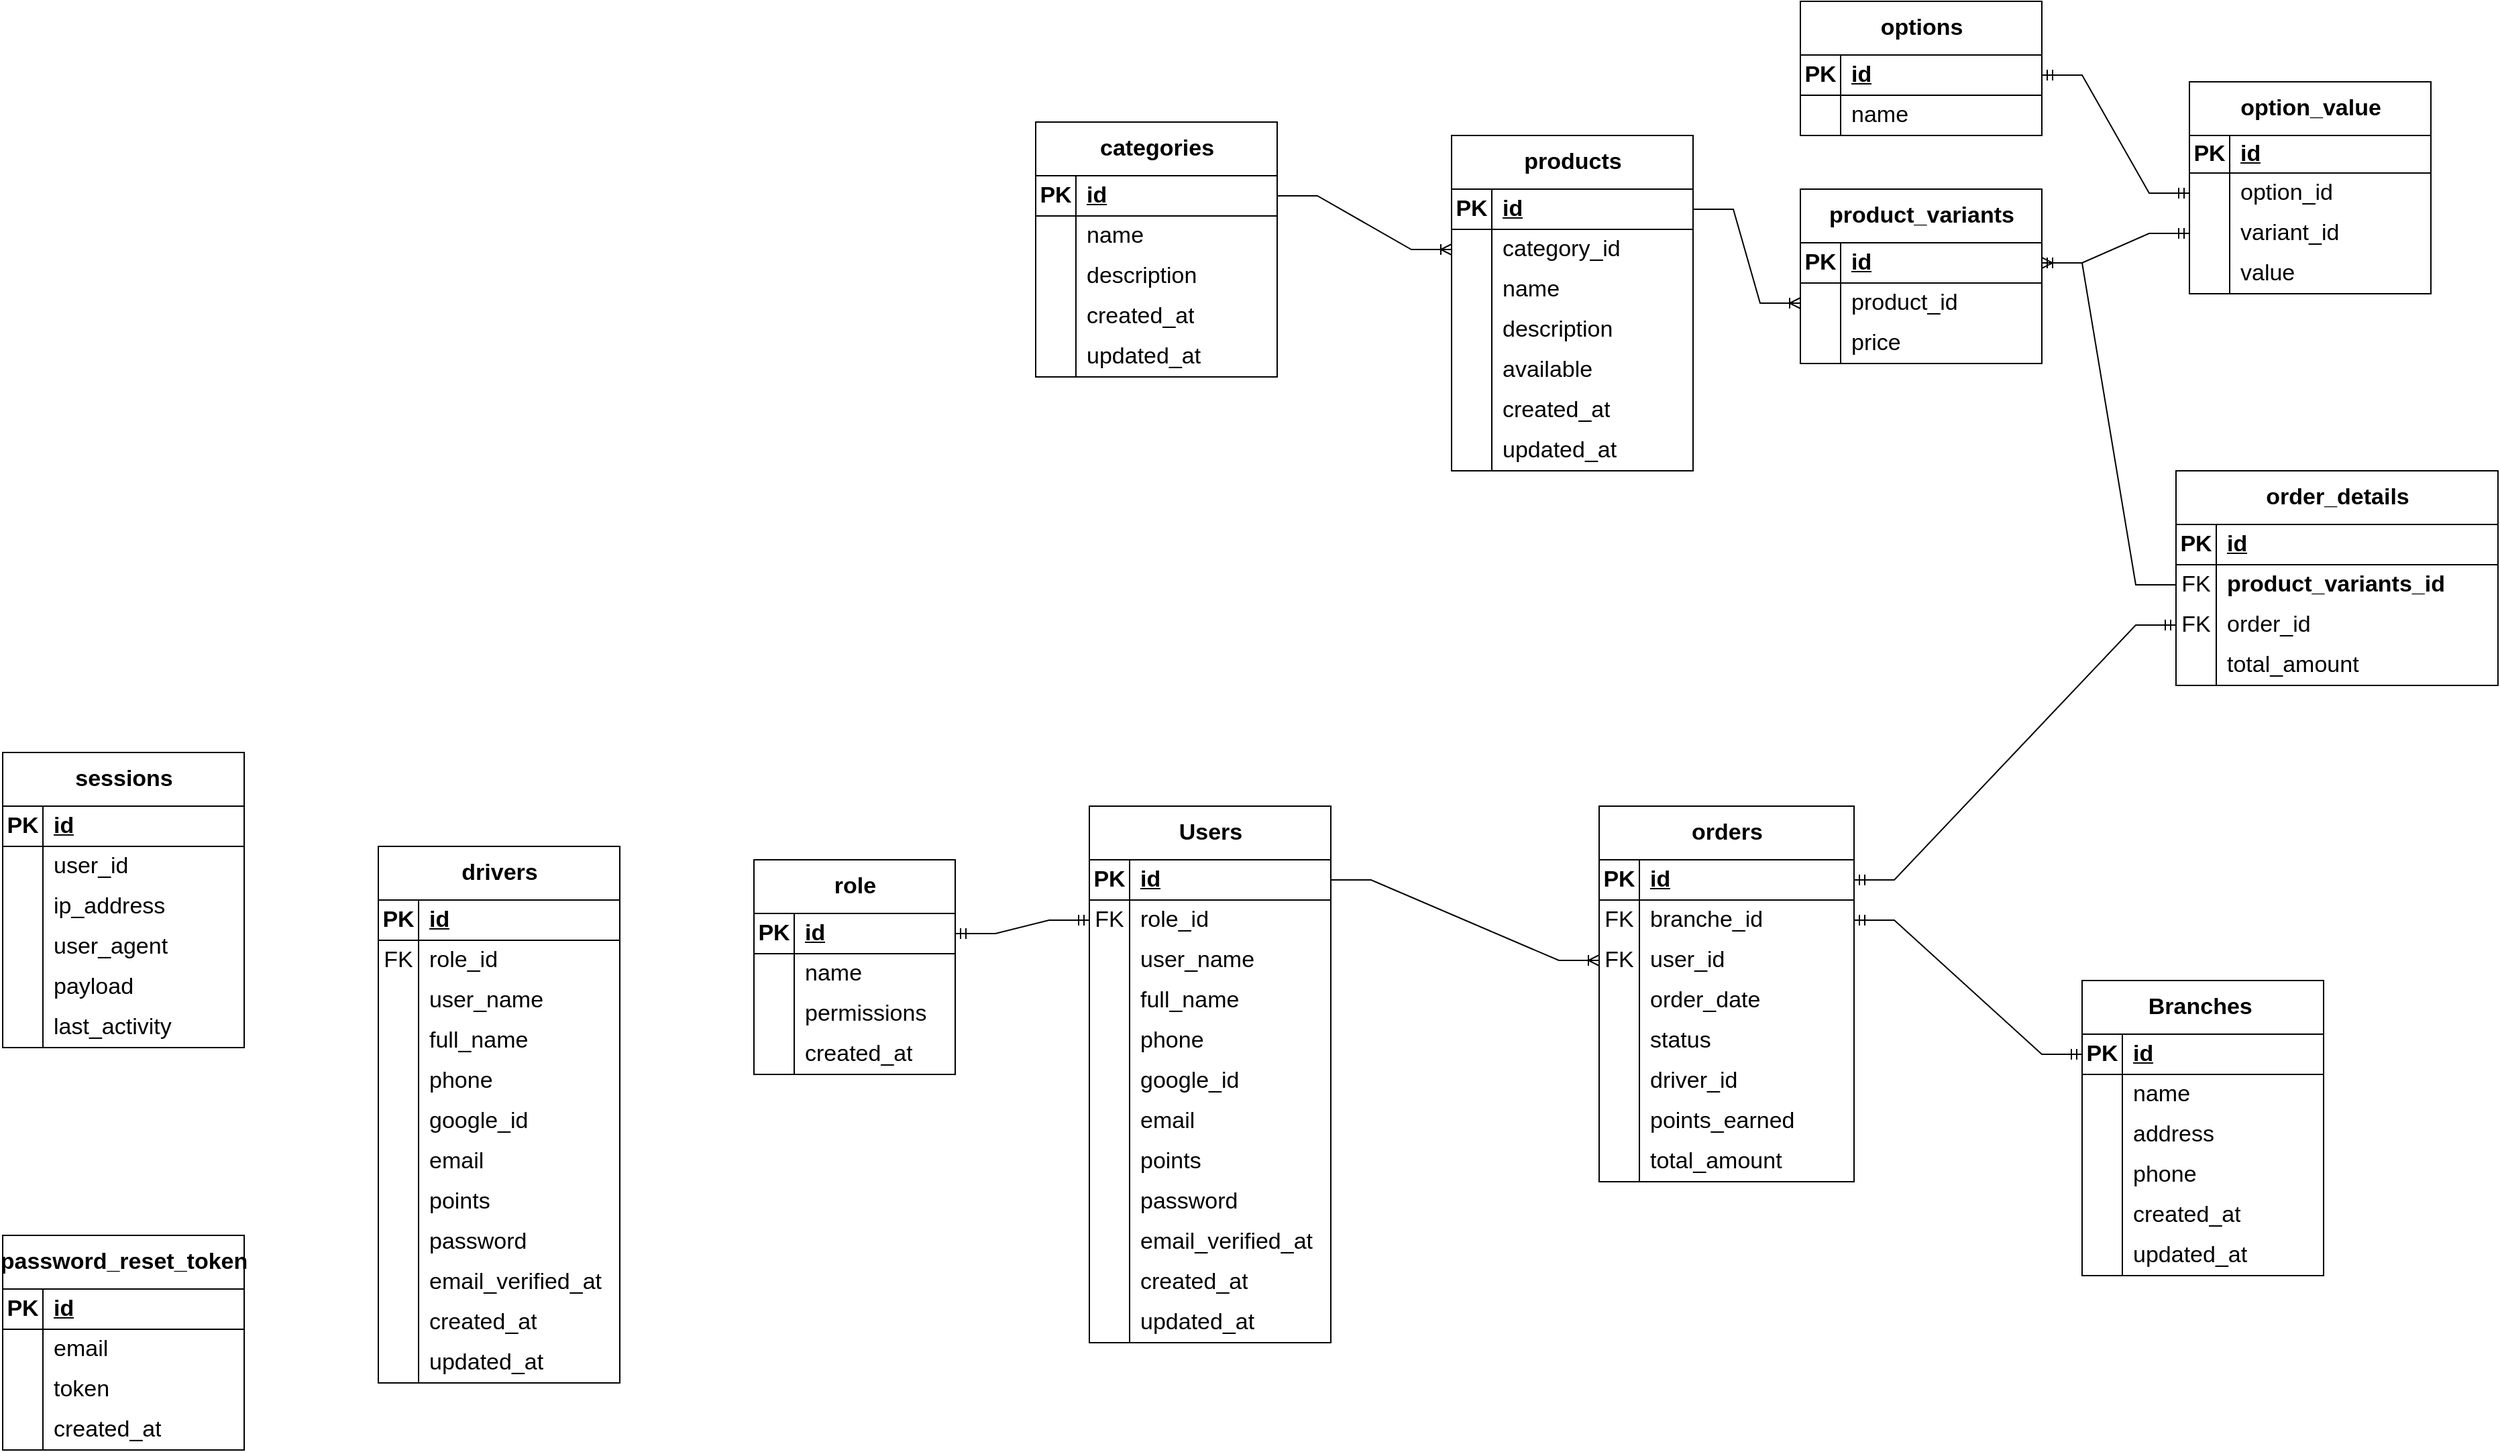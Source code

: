<mxfile version="26.2.9">
  <diagram id="C5RBs43oDa-KdzZeNtuy" name="Page-1">
    <mxGraphModel dx="5085" dy="971" grid="1" gridSize="10" guides="1" tooltips="1" connect="1" arrows="1" fold="1" page="1" pageScale="1" pageWidth="3300" pageHeight="4681" background="none" math="0" shadow="0">
      <root>
        <mxCell id="WIyWlLk6GJQsqaUBKTNV-0" />
        <mxCell id="WIyWlLk6GJQsqaUBKTNV-1" parent="WIyWlLk6GJQsqaUBKTNV-0" />
        <mxCell id="QVdlF3EcnAifGtgijHzP-0" value="Users" style="shape=table;startSize=40;container=1;collapsible=1;childLayout=tableLayout;fixedRows=1;rowLines=0;fontStyle=1;align=center;resizeLast=1;html=1;fontSize=17;" parent="WIyWlLk6GJQsqaUBKTNV-1" vertex="1">
          <mxGeometry x="-380" y="1200" width="180" height="400" as="geometry" />
        </mxCell>
        <mxCell id="QVdlF3EcnAifGtgijHzP-1" value="" style="shape=tableRow;horizontal=0;startSize=0;swimlaneHead=0;swimlaneBody=0;fillColor=none;collapsible=0;dropTarget=0;points=[[0,0.5],[1,0.5]];portConstraint=eastwest;top=0;left=0;right=0;bottom=1;fontSize=17;" parent="QVdlF3EcnAifGtgijHzP-0" vertex="1">
          <mxGeometry y="40" width="180" height="30" as="geometry" />
        </mxCell>
        <mxCell id="QVdlF3EcnAifGtgijHzP-2" value="PK" style="shape=partialRectangle;connectable=0;fillColor=none;top=0;left=0;bottom=0;right=0;fontStyle=1;overflow=hidden;whiteSpace=wrap;html=1;fontSize=17;" parent="QVdlF3EcnAifGtgijHzP-1" vertex="1">
          <mxGeometry width="30" height="30" as="geometry">
            <mxRectangle width="30" height="30" as="alternateBounds" />
          </mxGeometry>
        </mxCell>
        <mxCell id="QVdlF3EcnAifGtgijHzP-3" value="id" style="shape=partialRectangle;connectable=0;fillColor=none;top=0;left=0;bottom=0;right=0;align=left;spacingLeft=6;fontStyle=5;overflow=hidden;whiteSpace=wrap;html=1;fontSize=17;" parent="QVdlF3EcnAifGtgijHzP-1" vertex="1">
          <mxGeometry x="30" width="150" height="30" as="geometry">
            <mxRectangle width="150" height="30" as="alternateBounds" />
          </mxGeometry>
        </mxCell>
        <mxCell id="QVdlF3EcnAifGtgijHzP-4" value="" style="shape=tableRow;horizontal=0;startSize=0;swimlaneHead=0;swimlaneBody=0;fillColor=none;collapsible=0;dropTarget=0;points=[[0,0.5],[1,0.5]];portConstraint=eastwest;top=0;left=0;right=0;bottom=0;fontSize=17;" parent="QVdlF3EcnAifGtgijHzP-0" vertex="1">
          <mxGeometry y="70" width="180" height="30" as="geometry" />
        </mxCell>
        <mxCell id="QVdlF3EcnAifGtgijHzP-5" value="FK" style="shape=partialRectangle;connectable=0;fillColor=none;top=0;left=0;bottom=0;right=0;editable=1;overflow=hidden;whiteSpace=wrap;html=1;fontSize=17;" parent="QVdlF3EcnAifGtgijHzP-4" vertex="1">
          <mxGeometry width="30" height="30" as="geometry">
            <mxRectangle width="30" height="30" as="alternateBounds" />
          </mxGeometry>
        </mxCell>
        <mxCell id="QVdlF3EcnAifGtgijHzP-6" value="role_id" style="shape=partialRectangle;connectable=0;fillColor=none;top=0;left=0;bottom=0;right=0;align=left;spacingLeft=6;overflow=hidden;whiteSpace=wrap;html=1;fontSize=17;" parent="QVdlF3EcnAifGtgijHzP-4" vertex="1">
          <mxGeometry x="30" width="150" height="30" as="geometry">
            <mxRectangle width="150" height="30" as="alternateBounds" />
          </mxGeometry>
        </mxCell>
        <mxCell id="p7yNoQ_6Ke3ljqvNRkJG-28" value="" style="shape=tableRow;horizontal=0;startSize=0;swimlaneHead=0;swimlaneBody=0;fillColor=none;collapsible=0;dropTarget=0;points=[[0,0.5],[1,0.5]];portConstraint=eastwest;top=0;left=0;right=0;bottom=0;fontSize=17;" parent="QVdlF3EcnAifGtgijHzP-0" vertex="1">
          <mxGeometry y="100" width="180" height="30" as="geometry" />
        </mxCell>
        <mxCell id="p7yNoQ_6Ke3ljqvNRkJG-29" value="" style="shape=partialRectangle;connectable=0;fillColor=none;top=0;left=0;bottom=0;right=0;editable=1;overflow=hidden;whiteSpace=wrap;html=1;fontSize=17;" parent="p7yNoQ_6Ke3ljqvNRkJG-28" vertex="1">
          <mxGeometry width="30" height="30" as="geometry">
            <mxRectangle width="30" height="30" as="alternateBounds" />
          </mxGeometry>
        </mxCell>
        <mxCell id="p7yNoQ_6Ke3ljqvNRkJG-30" value="user_name" style="shape=partialRectangle;connectable=0;fillColor=none;top=0;left=0;bottom=0;right=0;align=left;spacingLeft=6;overflow=hidden;whiteSpace=wrap;html=1;fontSize=17;" parent="p7yNoQ_6Ke3ljqvNRkJG-28" vertex="1">
          <mxGeometry x="30" width="150" height="30" as="geometry">
            <mxRectangle width="150" height="30" as="alternateBounds" />
          </mxGeometry>
        </mxCell>
        <mxCell id="QVdlF3EcnAifGtgijHzP-90" value="" style="shape=tableRow;horizontal=0;startSize=0;swimlaneHead=0;swimlaneBody=0;fillColor=none;collapsible=0;dropTarget=0;points=[[0,0.5],[1,0.5]];portConstraint=eastwest;top=0;left=0;right=0;bottom=0;fontSize=17;" parent="QVdlF3EcnAifGtgijHzP-0" vertex="1">
          <mxGeometry y="130" width="180" height="30" as="geometry" />
        </mxCell>
        <mxCell id="QVdlF3EcnAifGtgijHzP-91" value="" style="shape=partialRectangle;connectable=0;fillColor=none;top=0;left=0;bottom=0;right=0;editable=1;overflow=hidden;whiteSpace=wrap;html=1;fontSize=17;" parent="QVdlF3EcnAifGtgijHzP-90" vertex="1">
          <mxGeometry width="30" height="30" as="geometry">
            <mxRectangle width="30" height="30" as="alternateBounds" />
          </mxGeometry>
        </mxCell>
        <mxCell id="QVdlF3EcnAifGtgijHzP-92" value="full_name" style="shape=partialRectangle;connectable=0;fillColor=none;top=0;left=0;bottom=0;right=0;align=left;spacingLeft=6;overflow=hidden;whiteSpace=wrap;html=1;fontSize=17;" parent="QVdlF3EcnAifGtgijHzP-90" vertex="1">
          <mxGeometry x="30" width="150" height="30" as="geometry">
            <mxRectangle width="150" height="30" as="alternateBounds" />
          </mxGeometry>
        </mxCell>
        <mxCell id="QVdlF3EcnAifGtgijHzP-7" value="" style="shape=tableRow;horizontal=0;startSize=0;swimlaneHead=0;swimlaneBody=0;fillColor=none;collapsible=0;dropTarget=0;points=[[0,0.5],[1,0.5]];portConstraint=eastwest;top=0;left=0;right=0;bottom=0;fontSize=17;" parent="QVdlF3EcnAifGtgijHzP-0" vertex="1">
          <mxGeometry y="160" width="180" height="30" as="geometry" />
        </mxCell>
        <mxCell id="QVdlF3EcnAifGtgijHzP-8" value="" style="shape=partialRectangle;connectable=0;fillColor=none;top=0;left=0;bottom=0;right=0;editable=1;overflow=hidden;whiteSpace=wrap;html=1;fontSize=17;" parent="QVdlF3EcnAifGtgijHzP-7" vertex="1">
          <mxGeometry width="30" height="30" as="geometry">
            <mxRectangle width="30" height="30" as="alternateBounds" />
          </mxGeometry>
        </mxCell>
        <mxCell id="QVdlF3EcnAifGtgijHzP-9" value="phone" style="shape=partialRectangle;connectable=0;fillColor=none;top=0;left=0;bottom=0;right=0;align=left;spacingLeft=6;overflow=hidden;whiteSpace=wrap;html=1;fontSize=17;" parent="QVdlF3EcnAifGtgijHzP-7" vertex="1">
          <mxGeometry x="30" width="150" height="30" as="geometry">
            <mxRectangle width="150" height="30" as="alternateBounds" />
          </mxGeometry>
        </mxCell>
        <mxCell id="QVdlF3EcnAifGtgijHzP-87" value="" style="shape=tableRow;horizontal=0;startSize=0;swimlaneHead=0;swimlaneBody=0;fillColor=none;collapsible=0;dropTarget=0;points=[[0,0.5],[1,0.5]];portConstraint=eastwest;top=0;left=0;right=0;bottom=0;fontSize=17;" parent="QVdlF3EcnAifGtgijHzP-0" vertex="1">
          <mxGeometry y="190" width="180" height="30" as="geometry" />
        </mxCell>
        <mxCell id="QVdlF3EcnAifGtgijHzP-88" value="" style="shape=partialRectangle;connectable=0;fillColor=none;top=0;left=0;bottom=0;right=0;editable=1;overflow=hidden;whiteSpace=wrap;html=1;fontSize=17;" parent="QVdlF3EcnAifGtgijHzP-87" vertex="1">
          <mxGeometry width="30" height="30" as="geometry">
            <mxRectangle width="30" height="30" as="alternateBounds" />
          </mxGeometry>
        </mxCell>
        <mxCell id="QVdlF3EcnAifGtgijHzP-89" value="google_id" style="shape=partialRectangle;connectable=0;fillColor=none;top=0;left=0;bottom=0;right=0;align=left;spacingLeft=6;overflow=hidden;whiteSpace=wrap;html=1;fontSize=17;" parent="QVdlF3EcnAifGtgijHzP-87" vertex="1">
          <mxGeometry x="30" width="150" height="30" as="geometry">
            <mxRectangle width="150" height="30" as="alternateBounds" />
          </mxGeometry>
        </mxCell>
        <mxCell id="QVdlF3EcnAifGtgijHzP-40" value="" style="shape=tableRow;horizontal=0;startSize=0;swimlaneHead=0;swimlaneBody=0;fillColor=none;collapsible=0;dropTarget=0;points=[[0,0.5],[1,0.5]];portConstraint=eastwest;top=0;left=0;right=0;bottom=0;fontSize=17;" parent="QVdlF3EcnAifGtgijHzP-0" vertex="1">
          <mxGeometry y="220" width="180" height="30" as="geometry" />
        </mxCell>
        <mxCell id="QVdlF3EcnAifGtgijHzP-41" value="" style="shape=partialRectangle;connectable=0;fillColor=none;top=0;left=0;bottom=0;right=0;editable=1;overflow=hidden;whiteSpace=wrap;html=1;fontSize=17;" parent="QVdlF3EcnAifGtgijHzP-40" vertex="1">
          <mxGeometry width="30" height="30" as="geometry">
            <mxRectangle width="30" height="30" as="alternateBounds" />
          </mxGeometry>
        </mxCell>
        <mxCell id="QVdlF3EcnAifGtgijHzP-42" value="email" style="shape=partialRectangle;connectable=0;fillColor=none;top=0;left=0;bottom=0;right=0;align=left;spacingLeft=6;overflow=hidden;whiteSpace=wrap;html=1;fontSize=17;" parent="QVdlF3EcnAifGtgijHzP-40" vertex="1">
          <mxGeometry x="30" width="150" height="30" as="geometry">
            <mxRectangle width="150" height="30" as="alternateBounds" />
          </mxGeometry>
        </mxCell>
        <mxCell id="QVdlF3EcnAifGtgijHzP-43" value="" style="shape=tableRow;horizontal=0;startSize=0;swimlaneHead=0;swimlaneBody=0;fillColor=none;collapsible=0;dropTarget=0;points=[[0,0.5],[1,0.5]];portConstraint=eastwest;top=0;left=0;right=0;bottom=0;fontSize=17;" parent="QVdlF3EcnAifGtgijHzP-0" vertex="1">
          <mxGeometry y="250" width="180" height="30" as="geometry" />
        </mxCell>
        <mxCell id="QVdlF3EcnAifGtgijHzP-44" value="" style="shape=partialRectangle;connectable=0;fillColor=none;top=0;left=0;bottom=0;right=0;editable=1;overflow=hidden;whiteSpace=wrap;html=1;fontSize=17;" parent="QVdlF3EcnAifGtgijHzP-43" vertex="1">
          <mxGeometry width="30" height="30" as="geometry">
            <mxRectangle width="30" height="30" as="alternateBounds" />
          </mxGeometry>
        </mxCell>
        <mxCell id="QVdlF3EcnAifGtgijHzP-45" value="points" style="shape=partialRectangle;connectable=0;fillColor=none;top=0;left=0;bottom=0;right=0;align=left;spacingLeft=6;overflow=hidden;whiteSpace=wrap;html=1;fontSize=17;" parent="QVdlF3EcnAifGtgijHzP-43" vertex="1">
          <mxGeometry x="30" width="150" height="30" as="geometry">
            <mxRectangle width="150" height="30" as="alternateBounds" />
          </mxGeometry>
        </mxCell>
        <mxCell id="QVdlF3EcnAifGtgijHzP-37" value="" style="shape=tableRow;horizontal=0;startSize=0;swimlaneHead=0;swimlaneBody=0;fillColor=none;collapsible=0;dropTarget=0;points=[[0,0.5],[1,0.5]];portConstraint=eastwest;top=0;left=0;right=0;bottom=0;fontSize=17;" parent="QVdlF3EcnAifGtgijHzP-0" vertex="1">
          <mxGeometry y="280" width="180" height="30" as="geometry" />
        </mxCell>
        <mxCell id="QVdlF3EcnAifGtgijHzP-38" value="" style="shape=partialRectangle;connectable=0;fillColor=none;top=0;left=0;bottom=0;right=0;editable=1;overflow=hidden;whiteSpace=wrap;html=1;fontSize=17;" parent="QVdlF3EcnAifGtgijHzP-37" vertex="1">
          <mxGeometry width="30" height="30" as="geometry">
            <mxRectangle width="30" height="30" as="alternateBounds" />
          </mxGeometry>
        </mxCell>
        <mxCell id="QVdlF3EcnAifGtgijHzP-39" value="password" style="shape=partialRectangle;connectable=0;fillColor=none;top=0;left=0;bottom=0;right=0;align=left;spacingLeft=6;overflow=hidden;whiteSpace=wrap;html=1;fontSize=17;" parent="QVdlF3EcnAifGtgijHzP-37" vertex="1">
          <mxGeometry x="30" width="150" height="30" as="geometry">
            <mxRectangle width="150" height="30" as="alternateBounds" />
          </mxGeometry>
        </mxCell>
        <mxCell id="QVdlF3EcnAifGtgijHzP-10" value="" style="shape=tableRow;horizontal=0;startSize=0;swimlaneHead=0;swimlaneBody=0;fillColor=none;collapsible=0;dropTarget=0;points=[[0,0.5],[1,0.5]];portConstraint=eastwest;top=0;left=0;right=0;bottom=0;fontSize=17;" parent="QVdlF3EcnAifGtgijHzP-0" vertex="1">
          <mxGeometry y="310" width="180" height="30" as="geometry" />
        </mxCell>
        <mxCell id="QVdlF3EcnAifGtgijHzP-11" value="" style="shape=partialRectangle;connectable=0;fillColor=none;top=0;left=0;bottom=0;right=0;editable=1;overflow=hidden;whiteSpace=wrap;html=1;fontSize=17;" parent="QVdlF3EcnAifGtgijHzP-10" vertex="1">
          <mxGeometry width="30" height="30" as="geometry">
            <mxRectangle width="30" height="30" as="alternateBounds" />
          </mxGeometry>
        </mxCell>
        <mxCell id="QVdlF3EcnAifGtgijHzP-12" value="email_verified_at" style="shape=partialRectangle;connectable=0;fillColor=none;top=0;left=0;bottom=0;right=0;align=left;spacingLeft=6;overflow=hidden;whiteSpace=wrap;html=1;fontSize=17;" parent="QVdlF3EcnAifGtgijHzP-10" vertex="1">
          <mxGeometry x="30" width="150" height="30" as="geometry">
            <mxRectangle width="150" height="30" as="alternateBounds" />
          </mxGeometry>
        </mxCell>
        <mxCell id="QVdlF3EcnAifGtgijHzP-93" value="" style="shape=tableRow;horizontal=0;startSize=0;swimlaneHead=0;swimlaneBody=0;fillColor=none;collapsible=0;dropTarget=0;points=[[0,0.5],[1,0.5]];portConstraint=eastwest;top=0;left=0;right=0;bottom=0;fontSize=17;" parent="QVdlF3EcnAifGtgijHzP-0" vertex="1">
          <mxGeometry y="340" width="180" height="30" as="geometry" />
        </mxCell>
        <mxCell id="QVdlF3EcnAifGtgijHzP-94" value="" style="shape=partialRectangle;connectable=0;fillColor=none;top=0;left=0;bottom=0;right=0;editable=1;overflow=hidden;whiteSpace=wrap;html=1;fontSize=17;" parent="QVdlF3EcnAifGtgijHzP-93" vertex="1">
          <mxGeometry width="30" height="30" as="geometry">
            <mxRectangle width="30" height="30" as="alternateBounds" />
          </mxGeometry>
        </mxCell>
        <mxCell id="QVdlF3EcnAifGtgijHzP-95" value="created_at" style="shape=partialRectangle;connectable=0;fillColor=none;top=0;left=0;bottom=0;right=0;align=left;spacingLeft=6;overflow=hidden;whiteSpace=wrap;html=1;fontSize=17;" parent="QVdlF3EcnAifGtgijHzP-93" vertex="1">
          <mxGeometry x="30" width="150" height="30" as="geometry">
            <mxRectangle width="150" height="30" as="alternateBounds" />
          </mxGeometry>
        </mxCell>
        <mxCell id="QVdlF3EcnAifGtgijHzP-96" value="" style="shape=tableRow;horizontal=0;startSize=0;swimlaneHead=0;swimlaneBody=0;fillColor=none;collapsible=0;dropTarget=0;points=[[0,0.5],[1,0.5]];portConstraint=eastwest;top=0;left=0;right=0;bottom=0;fontSize=17;" parent="QVdlF3EcnAifGtgijHzP-0" vertex="1">
          <mxGeometry y="370" width="180" height="30" as="geometry" />
        </mxCell>
        <mxCell id="QVdlF3EcnAifGtgijHzP-97" value="" style="shape=partialRectangle;connectable=0;fillColor=none;top=0;left=0;bottom=0;right=0;editable=1;overflow=hidden;whiteSpace=wrap;html=1;fontSize=17;" parent="QVdlF3EcnAifGtgijHzP-96" vertex="1">
          <mxGeometry width="30" height="30" as="geometry">
            <mxRectangle width="30" height="30" as="alternateBounds" />
          </mxGeometry>
        </mxCell>
        <mxCell id="QVdlF3EcnAifGtgijHzP-98" value="updated_at" style="shape=partialRectangle;connectable=0;fillColor=none;top=0;left=0;bottom=0;right=0;align=left;spacingLeft=6;overflow=hidden;whiteSpace=wrap;html=1;fontSize=17;" parent="QVdlF3EcnAifGtgijHzP-96" vertex="1">
          <mxGeometry x="30" width="150" height="30" as="geometry">
            <mxRectangle width="150" height="30" as="alternateBounds" />
          </mxGeometry>
        </mxCell>
        <mxCell id="QVdlF3EcnAifGtgijHzP-46" value="password_reset_token" style="shape=table;startSize=40;container=1;collapsible=1;childLayout=tableLayout;fixedRows=1;rowLines=0;fontStyle=1;align=center;resizeLast=1;html=1;fontSize=17;" parent="WIyWlLk6GJQsqaUBKTNV-1" vertex="1">
          <mxGeometry x="-1190" y="1520" width="180" height="160" as="geometry" />
        </mxCell>
        <mxCell id="QVdlF3EcnAifGtgijHzP-47" value="" style="shape=tableRow;horizontal=0;startSize=0;swimlaneHead=0;swimlaneBody=0;fillColor=none;collapsible=0;dropTarget=0;points=[[0,0.5],[1,0.5]];portConstraint=eastwest;top=0;left=0;right=0;bottom=1;labelBackgroundColor=none;fontColor=#000000;fontSize=17;" parent="QVdlF3EcnAifGtgijHzP-46" vertex="1">
          <mxGeometry y="40" width="180" height="30" as="geometry" />
        </mxCell>
        <mxCell id="QVdlF3EcnAifGtgijHzP-48" value="PK" style="shape=partialRectangle;connectable=0;fillColor=none;top=0;left=0;bottom=0;right=0;fontStyle=1;overflow=hidden;whiteSpace=wrap;html=1;labelBackgroundColor=none;fontColor=#000000;fontSize=17;" parent="QVdlF3EcnAifGtgijHzP-47" vertex="1">
          <mxGeometry width="30" height="30" as="geometry">
            <mxRectangle width="30" height="30" as="alternateBounds" />
          </mxGeometry>
        </mxCell>
        <mxCell id="QVdlF3EcnAifGtgijHzP-49" value="id" style="shape=partialRectangle;connectable=0;fillColor=none;top=0;left=0;bottom=0;right=0;align=left;spacingLeft=6;fontStyle=5;overflow=hidden;whiteSpace=wrap;html=1;labelBackgroundColor=none;fontColor=#000000;fontSize=17;" parent="QVdlF3EcnAifGtgijHzP-47" vertex="1">
          <mxGeometry x="30" width="150" height="30" as="geometry">
            <mxRectangle width="150" height="30" as="alternateBounds" />
          </mxGeometry>
        </mxCell>
        <mxCell id="QVdlF3EcnAifGtgijHzP-50" value="" style="shape=tableRow;horizontal=0;startSize=0;swimlaneHead=0;swimlaneBody=0;fillColor=none;collapsible=0;dropTarget=0;points=[[0,0.5],[1,0.5]];portConstraint=eastwest;top=0;left=0;right=0;bottom=0;labelBackgroundColor=none;fontColor=#000000;fontSize=17;" parent="QVdlF3EcnAifGtgijHzP-46" vertex="1">
          <mxGeometry y="70" width="180" height="30" as="geometry" />
        </mxCell>
        <mxCell id="QVdlF3EcnAifGtgijHzP-51" value="" style="shape=partialRectangle;connectable=0;fillColor=none;top=0;left=0;bottom=0;right=0;editable=1;overflow=hidden;whiteSpace=wrap;html=1;labelBackgroundColor=none;fontColor=#000000;fontSize=17;" parent="QVdlF3EcnAifGtgijHzP-50" vertex="1">
          <mxGeometry width="30" height="30" as="geometry">
            <mxRectangle width="30" height="30" as="alternateBounds" />
          </mxGeometry>
        </mxCell>
        <mxCell id="QVdlF3EcnAifGtgijHzP-52" value="email" style="shape=partialRectangle;connectable=0;fillColor=none;top=0;left=0;bottom=0;right=0;align=left;spacingLeft=6;overflow=hidden;whiteSpace=wrap;html=1;labelBackgroundColor=none;fontColor=#000000;fontSize=17;" parent="QVdlF3EcnAifGtgijHzP-50" vertex="1">
          <mxGeometry x="30" width="150" height="30" as="geometry">
            <mxRectangle width="150" height="30" as="alternateBounds" />
          </mxGeometry>
        </mxCell>
        <mxCell id="QVdlF3EcnAifGtgijHzP-53" value="" style="shape=tableRow;horizontal=0;startSize=0;swimlaneHead=0;swimlaneBody=0;fillColor=none;collapsible=0;dropTarget=0;points=[[0,0.5],[1,0.5]];portConstraint=eastwest;top=0;left=0;right=0;bottom=0;labelBackgroundColor=none;fontColor=#000000;fontSize=17;" parent="QVdlF3EcnAifGtgijHzP-46" vertex="1">
          <mxGeometry y="100" width="180" height="30" as="geometry" />
        </mxCell>
        <mxCell id="QVdlF3EcnAifGtgijHzP-54" value="" style="shape=partialRectangle;connectable=0;fillColor=none;top=0;left=0;bottom=0;right=0;editable=1;overflow=hidden;whiteSpace=wrap;html=1;labelBackgroundColor=none;fontColor=#000000;fontSize=17;" parent="QVdlF3EcnAifGtgijHzP-53" vertex="1">
          <mxGeometry width="30" height="30" as="geometry">
            <mxRectangle width="30" height="30" as="alternateBounds" />
          </mxGeometry>
        </mxCell>
        <mxCell id="QVdlF3EcnAifGtgijHzP-55" value="token" style="shape=partialRectangle;connectable=0;fillColor=none;top=0;left=0;bottom=0;right=0;align=left;spacingLeft=6;overflow=hidden;whiteSpace=wrap;html=1;labelBackgroundColor=none;fontColor=#000000;fontSize=17;" parent="QVdlF3EcnAifGtgijHzP-53" vertex="1">
          <mxGeometry x="30" width="150" height="30" as="geometry">
            <mxRectangle width="150" height="30" as="alternateBounds" />
          </mxGeometry>
        </mxCell>
        <mxCell id="QVdlF3EcnAifGtgijHzP-56" value="" style="shape=tableRow;horizontal=0;startSize=0;swimlaneHead=0;swimlaneBody=0;fillColor=none;collapsible=0;dropTarget=0;points=[[0,0.5],[1,0.5]];portConstraint=eastwest;top=0;left=0;right=0;bottom=0;fontSize=17;" parent="QVdlF3EcnAifGtgijHzP-46" vertex="1">
          <mxGeometry y="130" width="180" height="30" as="geometry" />
        </mxCell>
        <mxCell id="QVdlF3EcnAifGtgijHzP-57" value="" style="shape=partialRectangle;connectable=0;fillColor=none;top=0;left=0;bottom=0;right=0;editable=1;overflow=hidden;whiteSpace=wrap;html=1;fontSize=17;" parent="QVdlF3EcnAifGtgijHzP-56" vertex="1">
          <mxGeometry width="30" height="30" as="geometry">
            <mxRectangle width="30" height="30" as="alternateBounds" />
          </mxGeometry>
        </mxCell>
        <mxCell id="QVdlF3EcnAifGtgijHzP-58" value="created_at" style="shape=partialRectangle;connectable=0;fillColor=none;top=0;left=0;bottom=0;right=0;align=left;spacingLeft=6;overflow=hidden;whiteSpace=wrap;html=1;fontSize=17;" parent="QVdlF3EcnAifGtgijHzP-56" vertex="1">
          <mxGeometry x="30" width="150" height="30" as="geometry">
            <mxRectangle width="150" height="30" as="alternateBounds" />
          </mxGeometry>
        </mxCell>
        <mxCell id="QVdlF3EcnAifGtgijHzP-68" value="sessions" style="shape=table;startSize=40;container=1;collapsible=1;childLayout=tableLayout;fixedRows=1;rowLines=0;fontStyle=1;align=center;resizeLast=1;html=1;fontSize=17;" parent="WIyWlLk6GJQsqaUBKTNV-1" vertex="1">
          <mxGeometry x="-1190" y="1160" width="180" height="220" as="geometry" />
        </mxCell>
        <mxCell id="QVdlF3EcnAifGtgijHzP-69" value="" style="shape=tableRow;horizontal=0;startSize=0;swimlaneHead=0;swimlaneBody=0;fillColor=none;collapsible=0;dropTarget=0;points=[[0,0.5],[1,0.5]];portConstraint=eastwest;top=0;left=0;right=0;bottom=1;fontSize=17;" parent="QVdlF3EcnAifGtgijHzP-68" vertex="1">
          <mxGeometry y="40" width="180" height="30" as="geometry" />
        </mxCell>
        <mxCell id="QVdlF3EcnAifGtgijHzP-70" value="PK" style="shape=partialRectangle;connectable=0;fillColor=none;top=0;left=0;bottom=0;right=0;fontStyle=1;overflow=hidden;whiteSpace=wrap;html=1;fontSize=17;" parent="QVdlF3EcnAifGtgijHzP-69" vertex="1">
          <mxGeometry width="30" height="30" as="geometry">
            <mxRectangle width="30" height="30" as="alternateBounds" />
          </mxGeometry>
        </mxCell>
        <mxCell id="QVdlF3EcnAifGtgijHzP-71" value="id" style="shape=partialRectangle;connectable=0;fillColor=none;top=0;left=0;bottom=0;right=0;align=left;spacingLeft=6;fontStyle=5;overflow=hidden;whiteSpace=wrap;html=1;fontSize=17;" parent="QVdlF3EcnAifGtgijHzP-69" vertex="1">
          <mxGeometry x="30" width="150" height="30" as="geometry">
            <mxRectangle width="150" height="30" as="alternateBounds" />
          </mxGeometry>
        </mxCell>
        <mxCell id="QVdlF3EcnAifGtgijHzP-72" value="" style="shape=tableRow;horizontal=0;startSize=0;swimlaneHead=0;swimlaneBody=0;fillColor=none;collapsible=0;dropTarget=0;points=[[0,0.5],[1,0.5]];portConstraint=eastwest;top=0;left=0;right=0;bottom=0;fontSize=17;" parent="QVdlF3EcnAifGtgijHzP-68" vertex="1">
          <mxGeometry y="70" width="180" height="30" as="geometry" />
        </mxCell>
        <mxCell id="QVdlF3EcnAifGtgijHzP-73" value="" style="shape=partialRectangle;connectable=0;fillColor=none;top=0;left=0;bottom=0;right=0;editable=1;overflow=hidden;whiteSpace=wrap;html=1;fontSize=17;" parent="QVdlF3EcnAifGtgijHzP-72" vertex="1">
          <mxGeometry width="30" height="30" as="geometry">
            <mxRectangle width="30" height="30" as="alternateBounds" />
          </mxGeometry>
        </mxCell>
        <mxCell id="QVdlF3EcnAifGtgijHzP-74" value="user_id" style="shape=partialRectangle;connectable=0;fillColor=none;top=0;left=0;bottom=0;right=0;align=left;spacingLeft=6;overflow=hidden;whiteSpace=wrap;html=1;fontSize=17;" parent="QVdlF3EcnAifGtgijHzP-72" vertex="1">
          <mxGeometry x="30" width="150" height="30" as="geometry">
            <mxRectangle width="150" height="30" as="alternateBounds" />
          </mxGeometry>
        </mxCell>
        <mxCell id="QVdlF3EcnAifGtgijHzP-75" value="" style="shape=tableRow;horizontal=0;startSize=0;swimlaneHead=0;swimlaneBody=0;fillColor=none;collapsible=0;dropTarget=0;points=[[0,0.5],[1,0.5]];portConstraint=eastwest;top=0;left=0;right=0;bottom=0;fontSize=17;" parent="QVdlF3EcnAifGtgijHzP-68" vertex="1">
          <mxGeometry y="100" width="180" height="30" as="geometry" />
        </mxCell>
        <mxCell id="QVdlF3EcnAifGtgijHzP-76" value="" style="shape=partialRectangle;connectable=0;fillColor=none;top=0;left=0;bottom=0;right=0;editable=1;overflow=hidden;whiteSpace=wrap;html=1;fontSize=17;" parent="QVdlF3EcnAifGtgijHzP-75" vertex="1">
          <mxGeometry width="30" height="30" as="geometry">
            <mxRectangle width="30" height="30" as="alternateBounds" />
          </mxGeometry>
        </mxCell>
        <mxCell id="QVdlF3EcnAifGtgijHzP-77" value="ip_address" style="shape=partialRectangle;connectable=0;fillColor=none;top=0;left=0;bottom=0;right=0;align=left;spacingLeft=6;overflow=hidden;whiteSpace=wrap;html=1;fontSize=17;" parent="QVdlF3EcnAifGtgijHzP-75" vertex="1">
          <mxGeometry x="30" width="150" height="30" as="geometry">
            <mxRectangle width="150" height="30" as="alternateBounds" />
          </mxGeometry>
        </mxCell>
        <mxCell id="QVdlF3EcnAifGtgijHzP-78" value="" style="shape=tableRow;horizontal=0;startSize=0;swimlaneHead=0;swimlaneBody=0;fillColor=none;collapsible=0;dropTarget=0;points=[[0,0.5],[1,0.5]];portConstraint=eastwest;top=0;left=0;right=0;bottom=0;fontSize=17;" parent="QVdlF3EcnAifGtgijHzP-68" vertex="1">
          <mxGeometry y="130" width="180" height="30" as="geometry" />
        </mxCell>
        <mxCell id="QVdlF3EcnAifGtgijHzP-79" value="" style="shape=partialRectangle;connectable=0;fillColor=none;top=0;left=0;bottom=0;right=0;editable=1;overflow=hidden;whiteSpace=wrap;html=1;fontSize=17;" parent="QVdlF3EcnAifGtgijHzP-78" vertex="1">
          <mxGeometry width="30" height="30" as="geometry">
            <mxRectangle width="30" height="30" as="alternateBounds" />
          </mxGeometry>
        </mxCell>
        <mxCell id="QVdlF3EcnAifGtgijHzP-80" value="user_agent" style="shape=partialRectangle;connectable=0;fillColor=none;top=0;left=0;bottom=0;right=0;align=left;spacingLeft=6;overflow=hidden;whiteSpace=wrap;html=1;fontSize=17;" parent="QVdlF3EcnAifGtgijHzP-78" vertex="1">
          <mxGeometry x="30" width="150" height="30" as="geometry">
            <mxRectangle width="150" height="30" as="alternateBounds" />
          </mxGeometry>
        </mxCell>
        <mxCell id="QVdlF3EcnAifGtgijHzP-81" value="" style="shape=tableRow;horizontal=0;startSize=0;swimlaneHead=0;swimlaneBody=0;fillColor=none;collapsible=0;dropTarget=0;points=[[0,0.5],[1,0.5]];portConstraint=eastwest;top=0;left=0;right=0;bottom=0;fontSize=17;" parent="QVdlF3EcnAifGtgijHzP-68" vertex="1">
          <mxGeometry y="160" width="180" height="30" as="geometry" />
        </mxCell>
        <mxCell id="QVdlF3EcnAifGtgijHzP-82" value="" style="shape=partialRectangle;connectable=0;fillColor=none;top=0;left=0;bottom=0;right=0;editable=1;overflow=hidden;whiteSpace=wrap;html=1;fontSize=17;" parent="QVdlF3EcnAifGtgijHzP-81" vertex="1">
          <mxGeometry width="30" height="30" as="geometry">
            <mxRectangle width="30" height="30" as="alternateBounds" />
          </mxGeometry>
        </mxCell>
        <mxCell id="QVdlF3EcnAifGtgijHzP-83" value="payload" style="shape=partialRectangle;connectable=0;fillColor=none;top=0;left=0;bottom=0;right=0;align=left;spacingLeft=6;overflow=hidden;whiteSpace=wrap;html=1;fontSize=17;" parent="QVdlF3EcnAifGtgijHzP-81" vertex="1">
          <mxGeometry x="30" width="150" height="30" as="geometry">
            <mxRectangle width="150" height="30" as="alternateBounds" />
          </mxGeometry>
        </mxCell>
        <mxCell id="QVdlF3EcnAifGtgijHzP-84" value="" style="shape=tableRow;horizontal=0;startSize=0;swimlaneHead=0;swimlaneBody=0;fillColor=none;collapsible=0;dropTarget=0;points=[[0,0.5],[1,0.5]];portConstraint=eastwest;top=0;left=0;right=0;bottom=0;fontSize=17;" parent="QVdlF3EcnAifGtgijHzP-68" vertex="1">
          <mxGeometry y="190" width="180" height="30" as="geometry" />
        </mxCell>
        <mxCell id="QVdlF3EcnAifGtgijHzP-85" value="" style="shape=partialRectangle;connectable=0;fillColor=none;top=0;left=0;bottom=0;right=0;editable=1;overflow=hidden;whiteSpace=wrap;html=1;fontSize=17;" parent="QVdlF3EcnAifGtgijHzP-84" vertex="1">
          <mxGeometry width="30" height="30" as="geometry">
            <mxRectangle width="30" height="30" as="alternateBounds" />
          </mxGeometry>
        </mxCell>
        <mxCell id="QVdlF3EcnAifGtgijHzP-86" value="last_activity" style="shape=partialRectangle;connectable=0;fillColor=none;top=0;left=0;bottom=0;right=0;align=left;spacingLeft=6;overflow=hidden;whiteSpace=wrap;html=1;fontSize=17;" parent="QVdlF3EcnAifGtgijHzP-84" vertex="1">
          <mxGeometry x="30" width="150" height="30" as="geometry">
            <mxRectangle width="150" height="30" as="alternateBounds" />
          </mxGeometry>
        </mxCell>
        <mxCell id="QVdlF3EcnAifGtgijHzP-102" value="&lt;div&gt;Branches&amp;nbsp;&lt;/div&gt;" style="shape=table;startSize=40;container=1;collapsible=1;childLayout=tableLayout;fixedRows=1;rowLines=0;fontStyle=1;align=center;resizeLast=1;html=1;fontSize=17;" parent="WIyWlLk6GJQsqaUBKTNV-1" vertex="1">
          <mxGeometry x="360" y="1330" width="180" height="220" as="geometry" />
        </mxCell>
        <mxCell id="QVdlF3EcnAifGtgijHzP-103" value="" style="shape=tableRow;horizontal=0;startSize=0;swimlaneHead=0;swimlaneBody=0;fillColor=none;collapsible=0;dropTarget=0;points=[[0,0.5],[1,0.5]];portConstraint=eastwest;top=0;left=0;right=0;bottom=1;fontSize=17;" parent="QVdlF3EcnAifGtgijHzP-102" vertex="1">
          <mxGeometry y="40" width="180" height="30" as="geometry" />
        </mxCell>
        <mxCell id="QVdlF3EcnAifGtgijHzP-104" value="PK" style="shape=partialRectangle;connectable=0;fillColor=none;top=0;left=0;bottom=0;right=0;fontStyle=1;overflow=hidden;whiteSpace=wrap;html=1;fontSize=17;" parent="QVdlF3EcnAifGtgijHzP-103" vertex="1">
          <mxGeometry width="30" height="30" as="geometry">
            <mxRectangle width="30" height="30" as="alternateBounds" />
          </mxGeometry>
        </mxCell>
        <mxCell id="QVdlF3EcnAifGtgijHzP-105" value="id" style="shape=partialRectangle;connectable=0;fillColor=none;top=0;left=0;bottom=0;right=0;align=left;spacingLeft=6;fontStyle=5;overflow=hidden;whiteSpace=wrap;html=1;fontSize=17;" parent="QVdlF3EcnAifGtgijHzP-103" vertex="1">
          <mxGeometry x="30" width="150" height="30" as="geometry">
            <mxRectangle width="150" height="30" as="alternateBounds" />
          </mxGeometry>
        </mxCell>
        <mxCell id="QVdlF3EcnAifGtgijHzP-106" value="" style="shape=tableRow;horizontal=0;startSize=0;swimlaneHead=0;swimlaneBody=0;fillColor=none;collapsible=0;dropTarget=0;points=[[0,0.5],[1,0.5]];portConstraint=eastwest;top=0;left=0;right=0;bottom=0;fontSize=17;" parent="QVdlF3EcnAifGtgijHzP-102" vertex="1">
          <mxGeometry y="70" width="180" height="30" as="geometry" />
        </mxCell>
        <mxCell id="QVdlF3EcnAifGtgijHzP-107" value="" style="shape=partialRectangle;connectable=0;fillColor=none;top=0;left=0;bottom=0;right=0;editable=1;overflow=hidden;whiteSpace=wrap;html=1;fontSize=17;" parent="QVdlF3EcnAifGtgijHzP-106" vertex="1">
          <mxGeometry width="30" height="30" as="geometry">
            <mxRectangle width="30" height="30" as="alternateBounds" />
          </mxGeometry>
        </mxCell>
        <mxCell id="QVdlF3EcnAifGtgijHzP-108" value="name" style="shape=partialRectangle;connectable=0;fillColor=none;top=0;left=0;bottom=0;right=0;align=left;spacingLeft=6;overflow=hidden;whiteSpace=wrap;html=1;fontSize=17;" parent="QVdlF3EcnAifGtgijHzP-106" vertex="1">
          <mxGeometry x="30" width="150" height="30" as="geometry">
            <mxRectangle width="150" height="30" as="alternateBounds" />
          </mxGeometry>
        </mxCell>
        <mxCell id="QVdlF3EcnAifGtgijHzP-109" value="" style="shape=tableRow;horizontal=0;startSize=0;swimlaneHead=0;swimlaneBody=0;fillColor=none;collapsible=0;dropTarget=0;points=[[0,0.5],[1,0.5]];portConstraint=eastwest;top=0;left=0;right=0;bottom=0;fontSize=17;" parent="QVdlF3EcnAifGtgijHzP-102" vertex="1">
          <mxGeometry y="100" width="180" height="30" as="geometry" />
        </mxCell>
        <mxCell id="QVdlF3EcnAifGtgijHzP-110" value="" style="shape=partialRectangle;connectable=0;fillColor=none;top=0;left=0;bottom=0;right=0;editable=1;overflow=hidden;whiteSpace=wrap;html=1;fontSize=17;" parent="QVdlF3EcnAifGtgijHzP-109" vertex="1">
          <mxGeometry width="30" height="30" as="geometry">
            <mxRectangle width="30" height="30" as="alternateBounds" />
          </mxGeometry>
        </mxCell>
        <mxCell id="QVdlF3EcnAifGtgijHzP-111" value="&lt;div&gt;address&amp;nbsp;&lt;/div&gt;" style="shape=partialRectangle;connectable=0;fillColor=none;top=0;left=0;bottom=0;right=0;align=left;spacingLeft=6;overflow=hidden;whiteSpace=wrap;html=1;fontSize=17;" parent="QVdlF3EcnAifGtgijHzP-109" vertex="1">
          <mxGeometry x="30" width="150" height="30" as="geometry">
            <mxRectangle width="150" height="30" as="alternateBounds" />
          </mxGeometry>
        </mxCell>
        <mxCell id="QVdlF3EcnAifGtgijHzP-112" value="" style="shape=tableRow;horizontal=0;startSize=0;swimlaneHead=0;swimlaneBody=0;fillColor=none;collapsible=0;dropTarget=0;points=[[0,0.5],[1,0.5]];portConstraint=eastwest;top=0;left=0;right=0;bottom=0;fontSize=17;" parent="QVdlF3EcnAifGtgijHzP-102" vertex="1">
          <mxGeometry y="130" width="180" height="30" as="geometry" />
        </mxCell>
        <mxCell id="QVdlF3EcnAifGtgijHzP-113" value="" style="shape=partialRectangle;connectable=0;fillColor=none;top=0;left=0;bottom=0;right=0;editable=1;overflow=hidden;whiteSpace=wrap;html=1;fontSize=17;" parent="QVdlF3EcnAifGtgijHzP-112" vertex="1">
          <mxGeometry width="30" height="30" as="geometry">
            <mxRectangle width="30" height="30" as="alternateBounds" />
          </mxGeometry>
        </mxCell>
        <mxCell id="QVdlF3EcnAifGtgijHzP-114" value="phone" style="shape=partialRectangle;connectable=0;fillColor=none;top=0;left=0;bottom=0;right=0;align=left;spacingLeft=6;overflow=hidden;whiteSpace=wrap;html=1;fontSize=17;" parent="QVdlF3EcnAifGtgijHzP-112" vertex="1">
          <mxGeometry x="30" width="150" height="30" as="geometry">
            <mxRectangle width="150" height="30" as="alternateBounds" />
          </mxGeometry>
        </mxCell>
        <mxCell id="QVdlF3EcnAifGtgijHzP-133" value="" style="shape=tableRow;horizontal=0;startSize=0;swimlaneHead=0;swimlaneBody=0;fillColor=none;collapsible=0;dropTarget=0;points=[[0,0.5],[1,0.5]];portConstraint=eastwest;top=0;left=0;right=0;bottom=0;fontSize=17;" parent="QVdlF3EcnAifGtgijHzP-102" vertex="1">
          <mxGeometry y="160" width="180" height="30" as="geometry" />
        </mxCell>
        <mxCell id="QVdlF3EcnAifGtgijHzP-134" value="" style="shape=partialRectangle;connectable=0;fillColor=none;top=0;left=0;bottom=0;right=0;editable=1;overflow=hidden;whiteSpace=wrap;html=1;fontSize=17;" parent="QVdlF3EcnAifGtgijHzP-133" vertex="1">
          <mxGeometry width="30" height="30" as="geometry">
            <mxRectangle width="30" height="30" as="alternateBounds" />
          </mxGeometry>
        </mxCell>
        <mxCell id="QVdlF3EcnAifGtgijHzP-135" value="created_at" style="shape=partialRectangle;connectable=0;fillColor=none;top=0;left=0;bottom=0;right=0;align=left;spacingLeft=6;overflow=hidden;whiteSpace=wrap;html=1;fontSize=17;" parent="QVdlF3EcnAifGtgijHzP-133" vertex="1">
          <mxGeometry x="30" width="150" height="30" as="geometry">
            <mxRectangle width="150" height="30" as="alternateBounds" />
          </mxGeometry>
        </mxCell>
        <mxCell id="QVdlF3EcnAifGtgijHzP-136" value="" style="shape=tableRow;horizontal=0;startSize=0;swimlaneHead=0;swimlaneBody=0;fillColor=none;collapsible=0;dropTarget=0;points=[[0,0.5],[1,0.5]];portConstraint=eastwest;top=0;left=0;right=0;bottom=0;fontSize=17;" parent="QVdlF3EcnAifGtgijHzP-102" vertex="1">
          <mxGeometry y="190" width="180" height="30" as="geometry" />
        </mxCell>
        <mxCell id="QVdlF3EcnAifGtgijHzP-137" value="" style="shape=partialRectangle;connectable=0;fillColor=none;top=0;left=0;bottom=0;right=0;editable=1;overflow=hidden;whiteSpace=wrap;html=1;fontSize=17;" parent="QVdlF3EcnAifGtgijHzP-136" vertex="1">
          <mxGeometry width="30" height="30" as="geometry">
            <mxRectangle width="30" height="30" as="alternateBounds" />
          </mxGeometry>
        </mxCell>
        <mxCell id="QVdlF3EcnAifGtgijHzP-138" value="updated_at" style="shape=partialRectangle;connectable=0;fillColor=none;top=0;left=0;bottom=0;right=0;align=left;spacingLeft=6;overflow=hidden;whiteSpace=wrap;html=1;fontSize=17;" parent="QVdlF3EcnAifGtgijHzP-136" vertex="1">
          <mxGeometry x="30" width="150" height="30" as="geometry">
            <mxRectangle width="150" height="30" as="alternateBounds" />
          </mxGeometry>
        </mxCell>
        <mxCell id="QVdlF3EcnAifGtgijHzP-139" value="orders" style="shape=table;startSize=40;container=1;collapsible=1;childLayout=tableLayout;fixedRows=1;rowLines=0;fontStyle=1;align=center;resizeLast=1;html=1;fontSize=17;" parent="WIyWlLk6GJQsqaUBKTNV-1" vertex="1">
          <mxGeometry y="1200" width="190" height="280" as="geometry" />
        </mxCell>
        <mxCell id="QVdlF3EcnAifGtgijHzP-140" value="" style="shape=tableRow;horizontal=0;startSize=0;swimlaneHead=0;swimlaneBody=0;fillColor=none;collapsible=0;dropTarget=0;points=[[0,0.5],[1,0.5]];portConstraint=eastwest;top=0;left=0;right=0;bottom=1;fontSize=17;" parent="QVdlF3EcnAifGtgijHzP-139" vertex="1">
          <mxGeometry y="40" width="190" height="30" as="geometry" />
        </mxCell>
        <mxCell id="QVdlF3EcnAifGtgijHzP-141" value="PK" style="shape=partialRectangle;connectable=0;fillColor=none;top=0;left=0;bottom=0;right=0;fontStyle=1;overflow=hidden;whiteSpace=wrap;html=1;fontSize=17;" parent="QVdlF3EcnAifGtgijHzP-140" vertex="1">
          <mxGeometry width="30" height="30" as="geometry">
            <mxRectangle width="30" height="30" as="alternateBounds" />
          </mxGeometry>
        </mxCell>
        <mxCell id="QVdlF3EcnAifGtgijHzP-142" value="id" style="shape=partialRectangle;connectable=0;fillColor=none;top=0;left=0;bottom=0;right=0;align=left;spacingLeft=6;fontStyle=5;overflow=hidden;whiteSpace=wrap;html=1;fontSize=17;" parent="QVdlF3EcnAifGtgijHzP-140" vertex="1">
          <mxGeometry x="30" width="160" height="30" as="geometry">
            <mxRectangle width="160" height="30" as="alternateBounds" />
          </mxGeometry>
        </mxCell>
        <mxCell id="QVdlF3EcnAifGtgijHzP-143" value="" style="shape=tableRow;horizontal=0;startSize=0;swimlaneHead=0;swimlaneBody=0;fillColor=none;collapsible=0;dropTarget=0;points=[[0,0.5],[1,0.5]];portConstraint=eastwest;top=0;left=0;right=0;bottom=0;fontSize=17;" parent="QVdlF3EcnAifGtgijHzP-139" vertex="1">
          <mxGeometry y="70" width="190" height="30" as="geometry" />
        </mxCell>
        <mxCell id="QVdlF3EcnAifGtgijHzP-144" value="FK" style="shape=partialRectangle;connectable=0;fillColor=none;top=0;left=0;bottom=0;right=0;editable=1;overflow=hidden;whiteSpace=wrap;html=1;fontSize=17;" parent="QVdlF3EcnAifGtgijHzP-143" vertex="1">
          <mxGeometry width="30" height="30" as="geometry">
            <mxRectangle width="30" height="30" as="alternateBounds" />
          </mxGeometry>
        </mxCell>
        <mxCell id="QVdlF3EcnAifGtgijHzP-145" value="branche_id" style="shape=partialRectangle;connectable=0;fillColor=none;top=0;left=0;bottom=0;right=0;align=left;spacingLeft=6;overflow=hidden;whiteSpace=wrap;html=1;fontSize=17;" parent="QVdlF3EcnAifGtgijHzP-143" vertex="1">
          <mxGeometry x="30" width="160" height="30" as="geometry">
            <mxRectangle width="160" height="30" as="alternateBounds" />
          </mxGeometry>
        </mxCell>
        <mxCell id="QVdlF3EcnAifGtgijHzP-146" value="" style="shape=tableRow;horizontal=0;startSize=0;swimlaneHead=0;swimlaneBody=0;fillColor=none;collapsible=0;dropTarget=0;points=[[0,0.5],[1,0.5]];portConstraint=eastwest;top=0;left=0;right=0;bottom=0;fontSize=17;" parent="QVdlF3EcnAifGtgijHzP-139" vertex="1">
          <mxGeometry y="100" width="190" height="30" as="geometry" />
        </mxCell>
        <mxCell id="QVdlF3EcnAifGtgijHzP-147" value="FK" style="shape=partialRectangle;connectable=0;fillColor=none;top=0;left=0;bottom=0;right=0;editable=1;overflow=hidden;whiteSpace=wrap;html=1;fontSize=17;" parent="QVdlF3EcnAifGtgijHzP-146" vertex="1">
          <mxGeometry width="30" height="30" as="geometry">
            <mxRectangle width="30" height="30" as="alternateBounds" />
          </mxGeometry>
        </mxCell>
        <mxCell id="QVdlF3EcnAifGtgijHzP-148" value="user_id" style="shape=partialRectangle;connectable=0;fillColor=none;top=0;left=0;bottom=0;right=0;align=left;spacingLeft=6;overflow=hidden;whiteSpace=wrap;html=1;fontSize=17;" parent="QVdlF3EcnAifGtgijHzP-146" vertex="1">
          <mxGeometry x="30" width="160" height="30" as="geometry">
            <mxRectangle width="160" height="30" as="alternateBounds" />
          </mxGeometry>
        </mxCell>
        <mxCell id="QVdlF3EcnAifGtgijHzP-152" value="" style="shape=tableRow;horizontal=0;startSize=0;swimlaneHead=0;swimlaneBody=0;fillColor=none;collapsible=0;dropTarget=0;points=[[0,0.5],[1,0.5]];portConstraint=eastwest;top=0;left=0;right=0;bottom=0;fontSize=17;" parent="QVdlF3EcnAifGtgijHzP-139" vertex="1">
          <mxGeometry y="130" width="190" height="30" as="geometry" />
        </mxCell>
        <mxCell id="QVdlF3EcnAifGtgijHzP-153" value="" style="shape=partialRectangle;connectable=0;fillColor=none;top=0;left=0;bottom=0;right=0;editable=1;overflow=hidden;whiteSpace=wrap;html=1;fontSize=17;" parent="QVdlF3EcnAifGtgijHzP-152" vertex="1">
          <mxGeometry width="30" height="30" as="geometry">
            <mxRectangle width="30" height="30" as="alternateBounds" />
          </mxGeometry>
        </mxCell>
        <mxCell id="QVdlF3EcnAifGtgijHzP-154" value="order_date" style="shape=partialRectangle;connectable=0;fillColor=none;top=0;left=0;bottom=0;right=0;align=left;spacingLeft=6;overflow=hidden;whiteSpace=wrap;html=1;fontSize=17;" parent="QVdlF3EcnAifGtgijHzP-152" vertex="1">
          <mxGeometry x="30" width="160" height="30" as="geometry">
            <mxRectangle width="160" height="30" as="alternateBounds" />
          </mxGeometry>
        </mxCell>
        <mxCell id="QVdlF3EcnAifGtgijHzP-155" value="" style="shape=tableRow;horizontal=0;startSize=0;swimlaneHead=0;swimlaneBody=0;fillColor=none;collapsible=0;dropTarget=0;points=[[0,0.5],[1,0.5]];portConstraint=eastwest;top=0;left=0;right=0;bottom=0;fontSize=17;" parent="QVdlF3EcnAifGtgijHzP-139" vertex="1">
          <mxGeometry y="160" width="190" height="30" as="geometry" />
        </mxCell>
        <mxCell id="QVdlF3EcnAifGtgijHzP-156" value="" style="shape=partialRectangle;connectable=0;fillColor=none;top=0;left=0;bottom=0;right=0;editable=1;overflow=hidden;whiteSpace=wrap;html=1;fontSize=17;" parent="QVdlF3EcnAifGtgijHzP-155" vertex="1">
          <mxGeometry width="30" height="30" as="geometry">
            <mxRectangle width="30" height="30" as="alternateBounds" />
          </mxGeometry>
        </mxCell>
        <mxCell id="QVdlF3EcnAifGtgijHzP-157" value="status" style="shape=partialRectangle;connectable=0;fillColor=none;top=0;left=0;bottom=0;right=0;align=left;spacingLeft=6;overflow=hidden;whiteSpace=wrap;html=1;fontSize=17;" parent="QVdlF3EcnAifGtgijHzP-155" vertex="1">
          <mxGeometry x="30" width="160" height="30" as="geometry">
            <mxRectangle width="160" height="30" as="alternateBounds" />
          </mxGeometry>
        </mxCell>
        <mxCell id="QVdlF3EcnAifGtgijHzP-158" value="" style="shape=tableRow;horizontal=0;startSize=0;swimlaneHead=0;swimlaneBody=0;fillColor=none;collapsible=0;dropTarget=0;points=[[0,0.5],[1,0.5]];portConstraint=eastwest;top=0;left=0;right=0;bottom=0;fontSize=17;" parent="QVdlF3EcnAifGtgijHzP-139" vertex="1">
          <mxGeometry y="190" width="190" height="30" as="geometry" />
        </mxCell>
        <mxCell id="QVdlF3EcnAifGtgijHzP-159" value="" style="shape=partialRectangle;connectable=0;fillColor=none;top=0;left=0;bottom=0;right=0;editable=1;overflow=hidden;whiteSpace=wrap;html=1;fontSize=17;" parent="QVdlF3EcnAifGtgijHzP-158" vertex="1">
          <mxGeometry width="30" height="30" as="geometry">
            <mxRectangle width="30" height="30" as="alternateBounds" />
          </mxGeometry>
        </mxCell>
        <mxCell id="QVdlF3EcnAifGtgijHzP-160" value="&lt;div&gt;driver_id&amp;nbsp;&lt;/div&gt;" style="shape=partialRectangle;connectable=0;fillColor=none;top=0;left=0;bottom=0;right=0;align=left;spacingLeft=6;overflow=hidden;whiteSpace=wrap;html=1;fontSize=17;" parent="QVdlF3EcnAifGtgijHzP-158" vertex="1">
          <mxGeometry x="30" width="160" height="30" as="geometry">
            <mxRectangle width="160" height="30" as="alternateBounds" />
          </mxGeometry>
        </mxCell>
        <mxCell id="QVdlF3EcnAifGtgijHzP-164" value="" style="shape=tableRow;horizontal=0;startSize=0;swimlaneHead=0;swimlaneBody=0;fillColor=none;collapsible=0;dropTarget=0;points=[[0,0.5],[1,0.5]];portConstraint=eastwest;top=0;left=0;right=0;bottom=0;fontSize=17;" parent="QVdlF3EcnAifGtgijHzP-139" vertex="1">
          <mxGeometry y="220" width="190" height="30" as="geometry" />
        </mxCell>
        <mxCell id="QVdlF3EcnAifGtgijHzP-165" value="" style="shape=partialRectangle;connectable=0;fillColor=none;top=0;left=0;bottom=0;right=0;editable=1;overflow=hidden;whiteSpace=wrap;html=1;fontSize=17;" parent="QVdlF3EcnAifGtgijHzP-164" vertex="1">
          <mxGeometry width="30" height="30" as="geometry">
            <mxRectangle width="30" height="30" as="alternateBounds" />
          </mxGeometry>
        </mxCell>
        <mxCell id="QVdlF3EcnAifGtgijHzP-166" value="&lt;div&gt;points_earned&amp;nbsp;&lt;/div&gt;" style="shape=partialRectangle;connectable=0;fillColor=none;top=0;left=0;bottom=0;right=0;align=left;spacingLeft=6;overflow=hidden;whiteSpace=wrap;html=1;fontSize=17;" parent="QVdlF3EcnAifGtgijHzP-164" vertex="1">
          <mxGeometry x="30" width="160" height="30" as="geometry">
            <mxRectangle width="160" height="30" as="alternateBounds" />
          </mxGeometry>
        </mxCell>
        <mxCell id="QVdlF3EcnAifGtgijHzP-167" value="" style="shape=tableRow;horizontal=0;startSize=0;swimlaneHead=0;swimlaneBody=0;fillColor=none;collapsible=0;dropTarget=0;points=[[0,0.5],[1,0.5]];portConstraint=eastwest;top=0;left=0;right=0;bottom=0;fontSize=17;" parent="QVdlF3EcnAifGtgijHzP-139" vertex="1">
          <mxGeometry y="250" width="190" height="30" as="geometry" />
        </mxCell>
        <mxCell id="QVdlF3EcnAifGtgijHzP-168" value="" style="shape=partialRectangle;connectable=0;fillColor=none;top=0;left=0;bottom=0;right=0;editable=1;overflow=hidden;whiteSpace=wrap;html=1;fontSize=17;" parent="QVdlF3EcnAifGtgijHzP-167" vertex="1">
          <mxGeometry width="30" height="30" as="geometry">
            <mxRectangle width="30" height="30" as="alternateBounds" />
          </mxGeometry>
        </mxCell>
        <mxCell id="QVdlF3EcnAifGtgijHzP-169" value="&lt;div&gt;total_amount&amp;nbsp;&lt;/div&gt;" style="shape=partialRectangle;connectable=0;fillColor=none;top=0;left=0;bottom=0;right=0;align=left;spacingLeft=6;overflow=hidden;whiteSpace=wrap;html=1;fontSize=17;" parent="QVdlF3EcnAifGtgijHzP-167" vertex="1">
          <mxGeometry x="30" width="160" height="30" as="geometry">
            <mxRectangle width="160" height="30" as="alternateBounds" />
          </mxGeometry>
        </mxCell>
        <mxCell id="QVdlF3EcnAifGtgijHzP-170" value="" style="edgeStyle=entityRelationEdgeStyle;fontSize=17;html=1;endArrow=ERoneToMany;rounded=0;exitX=1;exitY=0.5;exitDx=0;exitDy=0;entryX=0;entryY=0.5;entryDx=0;entryDy=0;" parent="WIyWlLk6GJQsqaUBKTNV-1" source="QVdlF3EcnAifGtgijHzP-1" target="QVdlF3EcnAifGtgijHzP-146" edge="1">
          <mxGeometry width="100" height="100" relative="1" as="geometry">
            <mxPoint x="-110" y="800" as="sourcePoint" />
            <mxPoint x="-10" y="700" as="targetPoint" />
          </mxGeometry>
        </mxCell>
        <mxCell id="QVdlF3EcnAifGtgijHzP-171" value="" style="edgeStyle=entityRelationEdgeStyle;fontSize=17;html=1;endArrow=ERmandOne;startArrow=ERmandOne;rounded=0;entryX=0;entryY=0.5;entryDx=0;entryDy=0;exitX=1;exitY=0.5;exitDx=0;exitDy=0;" parent="WIyWlLk6GJQsqaUBKTNV-1" source="QVdlF3EcnAifGtgijHzP-143" target="QVdlF3EcnAifGtgijHzP-103" edge="1">
          <mxGeometry width="100" height="100" relative="1" as="geometry">
            <mxPoint x="230" y="980" as="sourcePoint" />
            <mxPoint x="330" y="880" as="targetPoint" />
          </mxGeometry>
        </mxCell>
        <mxCell id="QVdlF3EcnAifGtgijHzP-172" value="order_details" style="shape=table;startSize=40;container=1;collapsible=1;childLayout=tableLayout;fixedRows=1;rowLines=0;fontStyle=1;align=center;resizeLast=1;html=1;fontSize=17;" parent="WIyWlLk6GJQsqaUBKTNV-1" vertex="1">
          <mxGeometry x="430" y="950" width="240" height="160" as="geometry" />
        </mxCell>
        <mxCell id="QVdlF3EcnAifGtgijHzP-173" value="" style="shape=tableRow;horizontal=0;startSize=0;swimlaneHead=0;swimlaneBody=0;fillColor=none;collapsible=0;dropTarget=0;points=[[0,0.5],[1,0.5]];portConstraint=eastwest;top=0;left=0;right=0;bottom=1;fontSize=17;" parent="QVdlF3EcnAifGtgijHzP-172" vertex="1">
          <mxGeometry y="40" width="240" height="30" as="geometry" />
        </mxCell>
        <mxCell id="QVdlF3EcnAifGtgijHzP-174" value="PK" style="shape=partialRectangle;connectable=0;fillColor=none;top=0;left=0;bottom=0;right=0;fontStyle=1;overflow=hidden;whiteSpace=wrap;html=1;fontSize=17;" parent="QVdlF3EcnAifGtgijHzP-173" vertex="1">
          <mxGeometry width="30" height="30" as="geometry">
            <mxRectangle width="30" height="30" as="alternateBounds" />
          </mxGeometry>
        </mxCell>
        <mxCell id="QVdlF3EcnAifGtgijHzP-175" value="id" style="shape=partialRectangle;connectable=0;fillColor=none;top=0;left=0;bottom=0;right=0;align=left;spacingLeft=6;fontStyle=5;overflow=hidden;whiteSpace=wrap;html=1;fontSize=17;" parent="QVdlF3EcnAifGtgijHzP-173" vertex="1">
          <mxGeometry x="30" width="210" height="30" as="geometry">
            <mxRectangle width="210" height="30" as="alternateBounds" />
          </mxGeometry>
        </mxCell>
        <mxCell id="QVdlF3EcnAifGtgijHzP-176" value="" style="shape=tableRow;horizontal=0;startSize=0;swimlaneHead=0;swimlaneBody=0;fillColor=none;collapsible=0;dropTarget=0;points=[[0,0.5],[1,0.5]];portConstraint=eastwest;top=0;left=0;right=0;bottom=0;fontSize=17;" parent="QVdlF3EcnAifGtgijHzP-172" vertex="1">
          <mxGeometry y="70" width="240" height="30" as="geometry" />
        </mxCell>
        <mxCell id="QVdlF3EcnAifGtgijHzP-177" value="FK" style="shape=partialRectangle;connectable=0;fillColor=none;top=0;left=0;bottom=0;right=0;editable=1;overflow=hidden;whiteSpace=wrap;html=1;fontSize=17;" parent="QVdlF3EcnAifGtgijHzP-176" vertex="1">
          <mxGeometry width="30" height="30" as="geometry">
            <mxRectangle width="30" height="30" as="alternateBounds" />
          </mxGeometry>
        </mxCell>
        <mxCell id="QVdlF3EcnAifGtgijHzP-178" value="&lt;span style=&quot;font-weight: 700; text-align: center; text-wrap-mode: nowrap;&quot;&gt;product_variants_id&lt;/span&gt;" style="shape=partialRectangle;connectable=0;fillColor=none;top=0;left=0;bottom=0;right=0;align=left;spacingLeft=6;overflow=hidden;whiteSpace=wrap;html=1;fontSize=17;" parent="QVdlF3EcnAifGtgijHzP-176" vertex="1">
          <mxGeometry x="30" width="210" height="30" as="geometry">
            <mxRectangle width="210" height="30" as="alternateBounds" />
          </mxGeometry>
        </mxCell>
        <mxCell id="p7yNoQ_6Ke3ljqvNRkJG-85" value="" style="shape=tableRow;horizontal=0;startSize=0;swimlaneHead=0;swimlaneBody=0;fillColor=none;collapsible=0;dropTarget=0;points=[[0,0.5],[1,0.5]];portConstraint=eastwest;top=0;left=0;right=0;bottom=0;fontSize=17;" parent="QVdlF3EcnAifGtgijHzP-172" vertex="1">
          <mxGeometry y="100" width="240" height="30" as="geometry" />
        </mxCell>
        <mxCell id="p7yNoQ_6Ke3ljqvNRkJG-86" value="FK" style="shape=partialRectangle;connectable=0;fillColor=none;top=0;left=0;bottom=0;right=0;editable=1;overflow=hidden;whiteSpace=wrap;html=1;fontSize=17;" parent="p7yNoQ_6Ke3ljqvNRkJG-85" vertex="1">
          <mxGeometry width="30" height="30" as="geometry">
            <mxRectangle width="30" height="30" as="alternateBounds" />
          </mxGeometry>
        </mxCell>
        <mxCell id="p7yNoQ_6Ke3ljqvNRkJG-87" value="order_id" style="shape=partialRectangle;connectable=0;fillColor=none;top=0;left=0;bottom=0;right=0;align=left;spacingLeft=6;overflow=hidden;whiteSpace=wrap;html=1;fontSize=17;" parent="p7yNoQ_6Ke3ljqvNRkJG-85" vertex="1">
          <mxGeometry x="30" width="210" height="30" as="geometry">
            <mxRectangle width="210" height="30" as="alternateBounds" />
          </mxGeometry>
        </mxCell>
        <mxCell id="QVdlF3EcnAifGtgijHzP-197" value="" style="shape=tableRow;horizontal=0;startSize=0;swimlaneHead=0;swimlaneBody=0;fillColor=none;collapsible=0;dropTarget=0;points=[[0,0.5],[1,0.5]];portConstraint=eastwest;top=0;left=0;right=0;bottom=0;fontSize=17;" parent="QVdlF3EcnAifGtgijHzP-172" vertex="1">
          <mxGeometry y="130" width="240" height="30" as="geometry" />
        </mxCell>
        <mxCell id="QVdlF3EcnAifGtgijHzP-198" value="" style="shape=partialRectangle;connectable=0;fillColor=none;top=0;left=0;bottom=0;right=0;editable=1;overflow=hidden;whiteSpace=wrap;html=1;fontSize=17;" parent="QVdlF3EcnAifGtgijHzP-197" vertex="1">
          <mxGeometry width="30" height="30" as="geometry">
            <mxRectangle width="30" height="30" as="alternateBounds" />
          </mxGeometry>
        </mxCell>
        <mxCell id="QVdlF3EcnAifGtgijHzP-199" value="&lt;div&gt;total_amount&amp;nbsp;&lt;/div&gt;" style="shape=partialRectangle;connectable=0;fillColor=none;top=0;left=0;bottom=0;right=0;align=left;spacingLeft=6;overflow=hidden;whiteSpace=wrap;html=1;fontSize=17;" parent="QVdlF3EcnAifGtgijHzP-197" vertex="1">
          <mxGeometry x="30" width="210" height="30" as="geometry">
            <mxRectangle width="210" height="30" as="alternateBounds" />
          </mxGeometry>
        </mxCell>
        <mxCell id="VeJjAmck_dyEZbIMw2Jm-1" value="" style="edgeStyle=entityRelationEdgeStyle;fontSize=17;html=1;endArrow=ERmandOne;startArrow=ERmandOne;rounded=0;exitX=1;exitY=0.5;exitDx=0;exitDy=0;entryX=0;entryY=0.5;entryDx=0;entryDy=0;" parent="WIyWlLk6GJQsqaUBKTNV-1" source="QVdlF3EcnAifGtgijHzP-140" target="p7yNoQ_6Ke3ljqvNRkJG-85" edge="1">
          <mxGeometry width="100" height="100" relative="1" as="geometry">
            <mxPoint x="170" y="910" as="sourcePoint" />
            <mxPoint x="270" y="810" as="targetPoint" />
          </mxGeometry>
        </mxCell>
        <mxCell id="VeJjAmck_dyEZbIMw2Jm-3" value="categories" style="shape=table;startSize=40;container=1;collapsible=1;childLayout=tableLayout;fixedRows=1;rowLines=0;fontStyle=1;align=center;resizeLast=1;html=1;fontSize=17;" parent="WIyWlLk6GJQsqaUBKTNV-1" vertex="1">
          <mxGeometry x="-420" y="690" width="180" height="190" as="geometry" />
        </mxCell>
        <mxCell id="VeJjAmck_dyEZbIMw2Jm-4" value="" style="shape=tableRow;horizontal=0;startSize=0;swimlaneHead=0;swimlaneBody=0;fillColor=none;collapsible=0;dropTarget=0;points=[[0,0.5],[1,0.5]];portConstraint=eastwest;top=0;left=0;right=0;bottom=1;labelBackgroundColor=none;fontColor=#000000;fontSize=17;" parent="VeJjAmck_dyEZbIMw2Jm-3" vertex="1">
          <mxGeometry y="40" width="180" height="30" as="geometry" />
        </mxCell>
        <mxCell id="VeJjAmck_dyEZbIMw2Jm-5" value="PK" style="shape=partialRectangle;connectable=0;fillColor=none;top=0;left=0;bottom=0;right=0;fontStyle=1;overflow=hidden;whiteSpace=wrap;html=1;labelBackgroundColor=none;fontColor=#000000;fontSize=17;" parent="VeJjAmck_dyEZbIMw2Jm-4" vertex="1">
          <mxGeometry width="30" height="30" as="geometry">
            <mxRectangle width="30" height="30" as="alternateBounds" />
          </mxGeometry>
        </mxCell>
        <mxCell id="VeJjAmck_dyEZbIMw2Jm-6" value="id" style="shape=partialRectangle;connectable=0;fillColor=none;top=0;left=0;bottom=0;right=0;align=left;spacingLeft=6;fontStyle=5;overflow=hidden;whiteSpace=wrap;html=1;labelBackgroundColor=none;fontColor=#000000;fontSize=17;" parent="VeJjAmck_dyEZbIMw2Jm-4" vertex="1">
          <mxGeometry x="30" width="150" height="30" as="geometry">
            <mxRectangle width="150" height="30" as="alternateBounds" />
          </mxGeometry>
        </mxCell>
        <mxCell id="VeJjAmck_dyEZbIMw2Jm-7" value="" style="shape=tableRow;horizontal=0;startSize=0;swimlaneHead=0;swimlaneBody=0;fillColor=none;collapsible=0;dropTarget=0;points=[[0,0.5],[1,0.5]];portConstraint=eastwest;top=0;left=0;right=0;bottom=0;labelBackgroundColor=none;fontColor=#000000;fontSize=17;" parent="VeJjAmck_dyEZbIMw2Jm-3" vertex="1">
          <mxGeometry y="70" width="180" height="30" as="geometry" />
        </mxCell>
        <mxCell id="VeJjAmck_dyEZbIMw2Jm-8" value="" style="shape=partialRectangle;connectable=0;fillColor=none;top=0;left=0;bottom=0;right=0;editable=1;overflow=hidden;whiteSpace=wrap;html=1;labelBackgroundColor=none;fontColor=#000000;fontSize=17;" parent="VeJjAmck_dyEZbIMw2Jm-7" vertex="1">
          <mxGeometry width="30" height="30" as="geometry">
            <mxRectangle width="30" height="30" as="alternateBounds" />
          </mxGeometry>
        </mxCell>
        <mxCell id="VeJjAmck_dyEZbIMw2Jm-9" value="name" style="shape=partialRectangle;connectable=0;fillColor=none;top=0;left=0;bottom=0;right=0;align=left;spacingLeft=6;overflow=hidden;whiteSpace=wrap;html=1;labelBackgroundColor=none;fontColor=#000000;fontSize=17;" parent="VeJjAmck_dyEZbIMw2Jm-7" vertex="1">
          <mxGeometry x="30" width="150" height="30" as="geometry">
            <mxRectangle width="150" height="30" as="alternateBounds" />
          </mxGeometry>
        </mxCell>
        <mxCell id="VeJjAmck_dyEZbIMw2Jm-10" value="" style="shape=tableRow;horizontal=0;startSize=0;swimlaneHead=0;swimlaneBody=0;fillColor=none;collapsible=0;dropTarget=0;points=[[0,0.5],[1,0.5]];portConstraint=eastwest;top=0;left=0;right=0;bottom=0;labelBackgroundColor=none;fontColor=#000000;fontSize=17;" parent="VeJjAmck_dyEZbIMw2Jm-3" vertex="1">
          <mxGeometry y="100" width="180" height="30" as="geometry" />
        </mxCell>
        <mxCell id="VeJjAmck_dyEZbIMw2Jm-11" value="" style="shape=partialRectangle;connectable=0;fillColor=none;top=0;left=0;bottom=0;right=0;editable=1;overflow=hidden;whiteSpace=wrap;html=1;labelBackgroundColor=none;fontColor=#000000;fontSize=17;" parent="VeJjAmck_dyEZbIMw2Jm-10" vertex="1">
          <mxGeometry width="30" height="30" as="geometry">
            <mxRectangle width="30" height="30" as="alternateBounds" />
          </mxGeometry>
        </mxCell>
        <mxCell id="VeJjAmck_dyEZbIMw2Jm-12" value="&lt;div&gt;description&amp;nbsp;&lt;/div&gt;" style="shape=partialRectangle;connectable=0;fillColor=none;top=0;left=0;bottom=0;right=0;align=left;spacingLeft=6;overflow=hidden;whiteSpace=wrap;html=1;labelBackgroundColor=none;fontColor=#000000;fontSize=17;" parent="VeJjAmck_dyEZbIMw2Jm-10" vertex="1">
          <mxGeometry x="30" width="150" height="30" as="geometry">
            <mxRectangle width="150" height="30" as="alternateBounds" />
          </mxGeometry>
        </mxCell>
        <mxCell id="VeJjAmck_dyEZbIMw2Jm-13" value="" style="shape=tableRow;horizontal=0;startSize=0;swimlaneHead=0;swimlaneBody=0;fillColor=none;collapsible=0;dropTarget=0;points=[[0,0.5],[1,0.5]];portConstraint=eastwest;top=0;left=0;right=0;bottom=0;fontSize=17;" parent="VeJjAmck_dyEZbIMw2Jm-3" vertex="1">
          <mxGeometry y="130" width="180" height="30" as="geometry" />
        </mxCell>
        <mxCell id="VeJjAmck_dyEZbIMw2Jm-14" value="" style="shape=partialRectangle;connectable=0;fillColor=none;top=0;left=0;bottom=0;right=0;editable=1;overflow=hidden;whiteSpace=wrap;html=1;fontSize=17;" parent="VeJjAmck_dyEZbIMw2Jm-13" vertex="1">
          <mxGeometry width="30" height="30" as="geometry">
            <mxRectangle width="30" height="30" as="alternateBounds" />
          </mxGeometry>
        </mxCell>
        <mxCell id="VeJjAmck_dyEZbIMw2Jm-15" value="created_at" style="shape=partialRectangle;connectable=0;fillColor=none;top=0;left=0;bottom=0;right=0;align=left;spacingLeft=6;overflow=hidden;whiteSpace=wrap;html=1;fontSize=17;" parent="VeJjAmck_dyEZbIMw2Jm-13" vertex="1">
          <mxGeometry x="30" width="150" height="30" as="geometry">
            <mxRectangle width="150" height="30" as="alternateBounds" />
          </mxGeometry>
        </mxCell>
        <mxCell id="VeJjAmck_dyEZbIMw2Jm-16" value="" style="shape=tableRow;horizontal=0;startSize=0;swimlaneHead=0;swimlaneBody=0;fillColor=none;collapsible=0;dropTarget=0;points=[[0,0.5],[1,0.5]];portConstraint=eastwest;top=0;left=0;right=0;bottom=0;fontSize=17;" parent="VeJjAmck_dyEZbIMw2Jm-3" vertex="1">
          <mxGeometry y="160" width="180" height="30" as="geometry" />
        </mxCell>
        <mxCell id="VeJjAmck_dyEZbIMw2Jm-17" value="" style="shape=partialRectangle;connectable=0;fillColor=none;top=0;left=0;bottom=0;right=0;editable=1;overflow=hidden;whiteSpace=wrap;html=1;fontSize=17;" parent="VeJjAmck_dyEZbIMw2Jm-16" vertex="1">
          <mxGeometry width="30" height="30" as="geometry">
            <mxRectangle width="30" height="30" as="alternateBounds" />
          </mxGeometry>
        </mxCell>
        <mxCell id="VeJjAmck_dyEZbIMw2Jm-18" value="updated_at" style="shape=partialRectangle;connectable=0;fillColor=none;top=0;left=0;bottom=0;right=0;align=left;spacingLeft=6;overflow=hidden;whiteSpace=wrap;html=1;fontSize=17;" parent="VeJjAmck_dyEZbIMw2Jm-16" vertex="1">
          <mxGeometry x="30" width="150" height="30" as="geometry">
            <mxRectangle width="150" height="30" as="alternateBounds" />
          </mxGeometry>
        </mxCell>
        <mxCell id="VeJjAmck_dyEZbIMw2Jm-19" value="products" style="shape=table;startSize=40;container=1;collapsible=1;childLayout=tableLayout;fixedRows=1;rowLines=0;fontStyle=1;align=center;resizeLast=1;html=1;fontSize=17;" parent="WIyWlLk6GJQsqaUBKTNV-1" vertex="1">
          <mxGeometry x="-110" y="700" width="180" height="250" as="geometry" />
        </mxCell>
        <mxCell id="VeJjAmck_dyEZbIMw2Jm-20" value="" style="shape=tableRow;horizontal=0;startSize=0;swimlaneHead=0;swimlaneBody=0;fillColor=none;collapsible=0;dropTarget=0;points=[[0,0.5],[1,0.5]];portConstraint=eastwest;top=0;left=0;right=0;bottom=1;labelBackgroundColor=none;fontColor=#000000;fontSize=17;" parent="VeJjAmck_dyEZbIMw2Jm-19" vertex="1">
          <mxGeometry y="40" width="180" height="30" as="geometry" />
        </mxCell>
        <mxCell id="VeJjAmck_dyEZbIMw2Jm-21" value="PK" style="shape=partialRectangle;connectable=0;fillColor=none;top=0;left=0;bottom=0;right=0;fontStyle=1;overflow=hidden;whiteSpace=wrap;html=1;labelBackgroundColor=none;fontColor=#000000;fontSize=17;" parent="VeJjAmck_dyEZbIMw2Jm-20" vertex="1">
          <mxGeometry width="30" height="30" as="geometry">
            <mxRectangle width="30" height="30" as="alternateBounds" />
          </mxGeometry>
        </mxCell>
        <mxCell id="VeJjAmck_dyEZbIMw2Jm-22" value="id" style="shape=partialRectangle;connectable=0;fillColor=none;top=0;left=0;bottom=0;right=0;align=left;spacingLeft=6;fontStyle=5;overflow=hidden;whiteSpace=wrap;html=1;labelBackgroundColor=none;fontColor=#000000;fontSize=17;" parent="VeJjAmck_dyEZbIMw2Jm-20" vertex="1">
          <mxGeometry x="30" width="150" height="30" as="geometry">
            <mxRectangle width="150" height="30" as="alternateBounds" />
          </mxGeometry>
        </mxCell>
        <mxCell id="VeJjAmck_dyEZbIMw2Jm-23" value="" style="shape=tableRow;horizontal=0;startSize=0;swimlaneHead=0;swimlaneBody=0;fillColor=none;collapsible=0;dropTarget=0;points=[[0,0.5],[1,0.5]];portConstraint=eastwest;top=0;left=0;right=0;bottom=0;labelBackgroundColor=none;fontColor=#000000;fontSize=17;" parent="VeJjAmck_dyEZbIMw2Jm-19" vertex="1">
          <mxGeometry y="70" width="180" height="30" as="geometry" />
        </mxCell>
        <mxCell id="VeJjAmck_dyEZbIMw2Jm-24" value="" style="shape=partialRectangle;connectable=0;fillColor=none;top=0;left=0;bottom=0;right=0;editable=1;overflow=hidden;whiteSpace=wrap;html=1;labelBackgroundColor=none;fontColor=#000000;fontSize=17;" parent="VeJjAmck_dyEZbIMw2Jm-23" vertex="1">
          <mxGeometry width="30" height="30" as="geometry">
            <mxRectangle width="30" height="30" as="alternateBounds" />
          </mxGeometry>
        </mxCell>
        <mxCell id="VeJjAmck_dyEZbIMw2Jm-25" value="category_id" style="shape=partialRectangle;connectable=0;fillColor=none;top=0;left=0;bottom=0;right=0;align=left;spacingLeft=6;overflow=hidden;whiteSpace=wrap;html=1;labelBackgroundColor=none;fontColor=#000000;fontSize=17;" parent="VeJjAmck_dyEZbIMw2Jm-23" vertex="1">
          <mxGeometry x="30" width="150" height="30" as="geometry">
            <mxRectangle width="150" height="30" as="alternateBounds" />
          </mxGeometry>
        </mxCell>
        <mxCell id="VeJjAmck_dyEZbIMw2Jm-26" value="" style="shape=tableRow;horizontal=0;startSize=0;swimlaneHead=0;swimlaneBody=0;fillColor=none;collapsible=0;dropTarget=0;points=[[0,0.5],[1,0.5]];portConstraint=eastwest;top=0;left=0;right=0;bottom=0;labelBackgroundColor=none;fontColor=#000000;fontSize=17;" parent="VeJjAmck_dyEZbIMw2Jm-19" vertex="1">
          <mxGeometry y="100" width="180" height="30" as="geometry" />
        </mxCell>
        <mxCell id="VeJjAmck_dyEZbIMw2Jm-27" value="" style="shape=partialRectangle;connectable=0;fillColor=none;top=0;left=0;bottom=0;right=0;editable=1;overflow=hidden;whiteSpace=wrap;html=1;labelBackgroundColor=none;fontColor=#000000;fontSize=17;" parent="VeJjAmck_dyEZbIMw2Jm-26" vertex="1">
          <mxGeometry width="30" height="30" as="geometry">
            <mxRectangle width="30" height="30" as="alternateBounds" />
          </mxGeometry>
        </mxCell>
        <mxCell id="VeJjAmck_dyEZbIMw2Jm-28" value="name" style="shape=partialRectangle;connectable=0;fillColor=none;top=0;left=0;bottom=0;right=0;align=left;spacingLeft=6;overflow=hidden;whiteSpace=wrap;html=1;labelBackgroundColor=none;fontColor=#000000;fontSize=17;" parent="VeJjAmck_dyEZbIMw2Jm-26" vertex="1">
          <mxGeometry x="30" width="150" height="30" as="geometry">
            <mxRectangle width="150" height="30" as="alternateBounds" />
          </mxGeometry>
        </mxCell>
        <mxCell id="VeJjAmck_dyEZbIMw2Jm-29" value="" style="shape=tableRow;horizontal=0;startSize=0;swimlaneHead=0;swimlaneBody=0;fillColor=none;collapsible=0;dropTarget=0;points=[[0,0.5],[1,0.5]];portConstraint=eastwest;top=0;left=0;right=0;bottom=0;fontSize=17;" parent="VeJjAmck_dyEZbIMw2Jm-19" vertex="1">
          <mxGeometry y="130" width="180" height="30" as="geometry" />
        </mxCell>
        <mxCell id="VeJjAmck_dyEZbIMw2Jm-30" value="" style="shape=partialRectangle;connectable=0;fillColor=none;top=0;left=0;bottom=0;right=0;editable=1;overflow=hidden;whiteSpace=wrap;html=1;fontSize=17;" parent="VeJjAmck_dyEZbIMw2Jm-29" vertex="1">
          <mxGeometry width="30" height="30" as="geometry">
            <mxRectangle width="30" height="30" as="alternateBounds" />
          </mxGeometry>
        </mxCell>
        <mxCell id="VeJjAmck_dyEZbIMw2Jm-31" value="&lt;div&gt;&lt;span class=&quot;text-sm px-1 rounded-sm !font-mono bg-sunset/10 text-rust dark:bg-dawn/10 dark:text-dawn&quot;&gt;description&lt;/span&gt;&lt;/div&gt;" style="shape=partialRectangle;connectable=0;fillColor=none;top=0;left=0;bottom=0;right=0;align=left;spacingLeft=6;overflow=hidden;whiteSpace=wrap;html=1;fontSize=17;" parent="VeJjAmck_dyEZbIMw2Jm-29" vertex="1">
          <mxGeometry x="30" width="150" height="30" as="geometry">
            <mxRectangle width="150" height="30" as="alternateBounds" />
          </mxGeometry>
        </mxCell>
        <mxCell id="p7yNoQ_6Ke3ljqvNRkJG-37" value="" style="shape=tableRow;horizontal=0;startSize=0;swimlaneHead=0;swimlaneBody=0;fillColor=none;collapsible=0;dropTarget=0;points=[[0,0.5],[1,0.5]];portConstraint=eastwest;top=0;left=0;right=0;bottom=0;fontSize=17;" parent="VeJjAmck_dyEZbIMw2Jm-19" vertex="1">
          <mxGeometry y="160" width="180" height="30" as="geometry" />
        </mxCell>
        <mxCell id="p7yNoQ_6Ke3ljqvNRkJG-38" value="" style="shape=partialRectangle;connectable=0;fillColor=none;top=0;left=0;bottom=0;right=0;editable=1;overflow=hidden;whiteSpace=wrap;html=1;fontSize=17;" parent="p7yNoQ_6Ke3ljqvNRkJG-37" vertex="1">
          <mxGeometry width="30" height="30" as="geometry">
            <mxRectangle width="30" height="30" as="alternateBounds" />
          </mxGeometry>
        </mxCell>
        <mxCell id="p7yNoQ_6Ke3ljqvNRkJG-39" value="&lt;div&gt;&lt;span class=&quot;text-sm px-1 rounded-sm !font-mono bg-sunset/10 text-rust dark:bg-dawn/10 dark:text-dawn&quot;&gt;available&lt;/span&gt;&lt;/div&gt;" style="shape=partialRectangle;connectable=0;fillColor=none;top=0;left=0;bottom=0;right=0;align=left;spacingLeft=6;overflow=hidden;whiteSpace=wrap;html=1;fontSize=17;" parent="p7yNoQ_6Ke3ljqvNRkJG-37" vertex="1">
          <mxGeometry x="30" width="150" height="30" as="geometry">
            <mxRectangle width="150" height="30" as="alternateBounds" />
          </mxGeometry>
        </mxCell>
        <mxCell id="p7yNoQ_6Ke3ljqvNRkJG-31" value="" style="shape=tableRow;horizontal=0;startSize=0;swimlaneHead=0;swimlaneBody=0;fillColor=none;collapsible=0;dropTarget=0;points=[[0,0.5],[1,0.5]];portConstraint=eastwest;top=0;left=0;right=0;bottom=0;fontSize=17;" parent="VeJjAmck_dyEZbIMw2Jm-19" vertex="1">
          <mxGeometry y="190" width="180" height="30" as="geometry" />
        </mxCell>
        <mxCell id="p7yNoQ_6Ke3ljqvNRkJG-32" value="" style="shape=partialRectangle;connectable=0;fillColor=none;top=0;left=0;bottom=0;right=0;editable=1;overflow=hidden;whiteSpace=wrap;html=1;fontSize=17;" parent="p7yNoQ_6Ke3ljqvNRkJG-31" vertex="1">
          <mxGeometry width="30" height="30" as="geometry">
            <mxRectangle width="30" height="30" as="alternateBounds" />
          </mxGeometry>
        </mxCell>
        <mxCell id="p7yNoQ_6Ke3ljqvNRkJG-33" value="created_at" style="shape=partialRectangle;connectable=0;fillColor=none;top=0;left=0;bottom=0;right=0;align=left;spacingLeft=6;overflow=hidden;whiteSpace=wrap;html=1;fontSize=17;" parent="p7yNoQ_6Ke3ljqvNRkJG-31" vertex="1">
          <mxGeometry x="30" width="150" height="30" as="geometry">
            <mxRectangle width="150" height="30" as="alternateBounds" />
          </mxGeometry>
        </mxCell>
        <mxCell id="VeJjAmck_dyEZbIMw2Jm-32" value="" style="shape=tableRow;horizontal=0;startSize=0;swimlaneHead=0;swimlaneBody=0;fillColor=none;collapsible=0;dropTarget=0;points=[[0,0.5],[1,0.5]];portConstraint=eastwest;top=0;left=0;right=0;bottom=0;fontSize=17;" parent="VeJjAmck_dyEZbIMw2Jm-19" vertex="1">
          <mxGeometry y="220" width="180" height="30" as="geometry" />
        </mxCell>
        <mxCell id="VeJjAmck_dyEZbIMw2Jm-33" value="" style="shape=partialRectangle;connectable=0;fillColor=none;top=0;left=0;bottom=0;right=0;editable=1;overflow=hidden;whiteSpace=wrap;html=1;fontSize=17;" parent="VeJjAmck_dyEZbIMw2Jm-32" vertex="1">
          <mxGeometry width="30" height="30" as="geometry">
            <mxRectangle width="30" height="30" as="alternateBounds" />
          </mxGeometry>
        </mxCell>
        <mxCell id="VeJjAmck_dyEZbIMw2Jm-34" value="updated_at" style="shape=partialRectangle;connectable=0;fillColor=none;top=0;left=0;bottom=0;right=0;align=left;spacingLeft=6;overflow=hidden;whiteSpace=wrap;html=1;fontSize=17;" parent="VeJjAmck_dyEZbIMw2Jm-32" vertex="1">
          <mxGeometry x="30" width="150" height="30" as="geometry">
            <mxRectangle width="150" height="30" as="alternateBounds" />
          </mxGeometry>
        </mxCell>
        <mxCell id="VeJjAmck_dyEZbIMw2Jm-35" value="" style="edgeStyle=entityRelationEdgeStyle;fontSize=17;html=1;endArrow=ERoneToMany;rounded=0;exitX=1;exitY=0.5;exitDx=0;exitDy=0;entryX=0;entryY=0.5;entryDx=0;entryDy=0;" parent="WIyWlLk6GJQsqaUBKTNV-1" source="VeJjAmck_dyEZbIMw2Jm-4" target="VeJjAmck_dyEZbIMw2Jm-23" edge="1">
          <mxGeometry width="100" height="100" relative="1" as="geometry">
            <mxPoint x="-260" y="980" as="sourcePoint" />
            <mxPoint x="-160" y="880" as="targetPoint" />
          </mxGeometry>
        </mxCell>
        <mxCell id="p7yNoQ_6Ke3ljqvNRkJG-0" value="options" style="shape=table;startSize=40;container=1;collapsible=1;childLayout=tableLayout;fixedRows=1;rowLines=0;fontStyle=1;align=center;resizeLast=1;html=1;fontSize=17;" parent="WIyWlLk6GJQsqaUBKTNV-1" vertex="1">
          <mxGeometry x="150" y="600" width="180" height="100" as="geometry" />
        </mxCell>
        <mxCell id="p7yNoQ_6Ke3ljqvNRkJG-1" value="" style="shape=tableRow;horizontal=0;startSize=0;swimlaneHead=0;swimlaneBody=0;fillColor=none;collapsible=0;dropTarget=0;points=[[0,0.5],[1,0.5]];portConstraint=eastwest;top=0;left=0;right=0;bottom=1;labelBackgroundColor=none;fontColor=#000000;fontSize=17;" parent="p7yNoQ_6Ke3ljqvNRkJG-0" vertex="1">
          <mxGeometry y="40" width="180" height="30" as="geometry" />
        </mxCell>
        <mxCell id="p7yNoQ_6Ke3ljqvNRkJG-2" value="PK" style="shape=partialRectangle;connectable=0;fillColor=none;top=0;left=0;bottom=0;right=0;fontStyle=1;overflow=hidden;whiteSpace=wrap;html=1;labelBackgroundColor=none;fontColor=#000000;fontSize=17;" parent="p7yNoQ_6Ke3ljqvNRkJG-1" vertex="1">
          <mxGeometry width="30" height="30" as="geometry">
            <mxRectangle width="30" height="30" as="alternateBounds" />
          </mxGeometry>
        </mxCell>
        <mxCell id="p7yNoQ_6Ke3ljqvNRkJG-3" value="id" style="shape=partialRectangle;connectable=0;fillColor=none;top=0;left=0;bottom=0;right=0;align=left;spacingLeft=6;fontStyle=5;overflow=hidden;whiteSpace=wrap;html=1;labelBackgroundColor=none;fontColor=#000000;fontSize=17;" parent="p7yNoQ_6Ke3ljqvNRkJG-1" vertex="1">
          <mxGeometry x="30" width="150" height="30" as="geometry">
            <mxRectangle width="150" height="30" as="alternateBounds" />
          </mxGeometry>
        </mxCell>
        <mxCell id="p7yNoQ_6Ke3ljqvNRkJG-4" value="" style="shape=tableRow;horizontal=0;startSize=0;swimlaneHead=0;swimlaneBody=0;fillColor=none;collapsible=0;dropTarget=0;points=[[0,0.5],[1,0.5]];portConstraint=eastwest;top=0;left=0;right=0;bottom=0;labelBackgroundColor=none;fontColor=#000000;fontSize=17;" parent="p7yNoQ_6Ke3ljqvNRkJG-0" vertex="1">
          <mxGeometry y="70" width="180" height="30" as="geometry" />
        </mxCell>
        <mxCell id="p7yNoQ_6Ke3ljqvNRkJG-5" value="" style="shape=partialRectangle;connectable=0;fillColor=none;top=0;left=0;bottom=0;right=0;editable=1;overflow=hidden;whiteSpace=wrap;html=1;labelBackgroundColor=none;fontColor=#000000;fontSize=17;" parent="p7yNoQ_6Ke3ljqvNRkJG-4" vertex="1">
          <mxGeometry width="30" height="30" as="geometry">
            <mxRectangle width="30" height="30" as="alternateBounds" />
          </mxGeometry>
        </mxCell>
        <mxCell id="p7yNoQ_6Ke3ljqvNRkJG-6" value="name" style="shape=partialRectangle;connectable=0;fillColor=none;top=0;left=0;bottom=0;right=0;align=left;spacingLeft=6;overflow=hidden;whiteSpace=wrap;html=1;labelBackgroundColor=none;fontColor=#000000;fontSize=17;" parent="p7yNoQ_6Ke3ljqvNRkJG-4" vertex="1">
          <mxGeometry x="30" width="150" height="30" as="geometry">
            <mxRectangle width="150" height="30" as="alternateBounds" />
          </mxGeometry>
        </mxCell>
        <mxCell id="p7yNoQ_6Ke3ljqvNRkJG-14" value="role" style="shape=table;startSize=40;container=1;collapsible=1;childLayout=tableLayout;fixedRows=1;rowLines=0;fontStyle=1;align=center;resizeLast=1;html=1;fontSize=17;" parent="WIyWlLk6GJQsqaUBKTNV-1" vertex="1">
          <mxGeometry x="-630" y="1240" width="150" height="160" as="geometry" />
        </mxCell>
        <mxCell id="p7yNoQ_6Ke3ljqvNRkJG-15" value="" style="shape=tableRow;horizontal=0;startSize=0;swimlaneHead=0;swimlaneBody=0;fillColor=none;collapsible=0;dropTarget=0;points=[[0,0.5],[1,0.5]];portConstraint=eastwest;top=0;left=0;right=0;bottom=1;labelBackgroundColor=none;fontColor=#000000;fontSize=17;" parent="p7yNoQ_6Ke3ljqvNRkJG-14" vertex="1">
          <mxGeometry y="40" width="150" height="30" as="geometry" />
        </mxCell>
        <mxCell id="p7yNoQ_6Ke3ljqvNRkJG-16" value="PK" style="shape=partialRectangle;connectable=0;fillColor=none;top=0;left=0;bottom=0;right=0;fontStyle=1;overflow=hidden;whiteSpace=wrap;html=1;labelBackgroundColor=none;fontColor=#000000;fontSize=17;" parent="p7yNoQ_6Ke3ljqvNRkJG-15" vertex="1">
          <mxGeometry width="30" height="30" as="geometry">
            <mxRectangle width="30" height="30" as="alternateBounds" />
          </mxGeometry>
        </mxCell>
        <mxCell id="p7yNoQ_6Ke3ljqvNRkJG-17" value="id" style="shape=partialRectangle;connectable=0;fillColor=none;top=0;left=0;bottom=0;right=0;align=left;spacingLeft=6;fontStyle=5;overflow=hidden;whiteSpace=wrap;html=1;labelBackgroundColor=none;fontColor=#000000;fontSize=17;" parent="p7yNoQ_6Ke3ljqvNRkJG-15" vertex="1">
          <mxGeometry x="30" width="120" height="30" as="geometry">
            <mxRectangle width="120" height="30" as="alternateBounds" />
          </mxGeometry>
        </mxCell>
        <mxCell id="p7yNoQ_6Ke3ljqvNRkJG-18" value="" style="shape=tableRow;horizontal=0;startSize=0;swimlaneHead=0;swimlaneBody=0;fillColor=none;collapsible=0;dropTarget=0;points=[[0,0.5],[1,0.5]];portConstraint=eastwest;top=0;left=0;right=0;bottom=0;labelBackgroundColor=none;fontColor=#000000;fontSize=17;" parent="p7yNoQ_6Ke3ljqvNRkJG-14" vertex="1">
          <mxGeometry y="70" width="150" height="30" as="geometry" />
        </mxCell>
        <mxCell id="p7yNoQ_6Ke3ljqvNRkJG-19" value="" style="shape=partialRectangle;connectable=0;fillColor=none;top=0;left=0;bottom=0;right=0;editable=1;overflow=hidden;whiteSpace=wrap;html=1;labelBackgroundColor=none;fontColor=#000000;fontSize=17;" parent="p7yNoQ_6Ke3ljqvNRkJG-18" vertex="1">
          <mxGeometry width="30" height="30" as="geometry">
            <mxRectangle width="30" height="30" as="alternateBounds" />
          </mxGeometry>
        </mxCell>
        <mxCell id="p7yNoQ_6Ke3ljqvNRkJG-20" value="name" style="shape=partialRectangle;connectable=0;fillColor=none;top=0;left=0;bottom=0;right=0;align=left;spacingLeft=6;overflow=hidden;whiteSpace=wrap;html=1;labelBackgroundColor=none;fontColor=#000000;fontSize=17;" parent="p7yNoQ_6Ke3ljqvNRkJG-18" vertex="1">
          <mxGeometry x="30" width="120" height="30" as="geometry">
            <mxRectangle width="120" height="30" as="alternateBounds" />
          </mxGeometry>
        </mxCell>
        <mxCell id="p7yNoQ_6Ke3ljqvNRkJG-21" value="" style="shape=tableRow;horizontal=0;startSize=0;swimlaneHead=0;swimlaneBody=0;fillColor=none;collapsible=0;dropTarget=0;points=[[0,0.5],[1,0.5]];portConstraint=eastwest;top=0;left=0;right=0;bottom=0;labelBackgroundColor=none;fontColor=#000000;fontSize=17;" parent="p7yNoQ_6Ke3ljqvNRkJG-14" vertex="1">
          <mxGeometry y="100" width="150" height="30" as="geometry" />
        </mxCell>
        <mxCell id="p7yNoQ_6Ke3ljqvNRkJG-22" value="" style="shape=partialRectangle;connectable=0;fillColor=none;top=0;left=0;bottom=0;right=0;editable=1;overflow=hidden;whiteSpace=wrap;html=1;labelBackgroundColor=none;fontColor=#000000;fontSize=17;" parent="p7yNoQ_6Ke3ljqvNRkJG-21" vertex="1">
          <mxGeometry width="30" height="30" as="geometry">
            <mxRectangle width="30" height="30" as="alternateBounds" />
          </mxGeometry>
        </mxCell>
        <mxCell id="p7yNoQ_6Ke3ljqvNRkJG-23" value="&lt;div&gt;&lt;span class=&quot;text-sm px-1 rounded-sm !font-mono bg-sunset/10 text-rust dark:bg-dawn/10 dark:text-dawn&quot;&gt;permissions&lt;/span&gt;&lt;/div&gt;" style="shape=partialRectangle;connectable=0;fillColor=none;top=0;left=0;bottom=0;right=0;align=left;spacingLeft=6;overflow=hidden;whiteSpace=wrap;html=1;labelBackgroundColor=none;fontColor=#000000;fontSize=17;" parent="p7yNoQ_6Ke3ljqvNRkJG-21" vertex="1">
          <mxGeometry x="30" width="120" height="30" as="geometry">
            <mxRectangle width="120" height="30" as="alternateBounds" />
          </mxGeometry>
        </mxCell>
        <mxCell id="p7yNoQ_6Ke3ljqvNRkJG-24" value="" style="shape=tableRow;horizontal=0;startSize=0;swimlaneHead=0;swimlaneBody=0;fillColor=none;collapsible=0;dropTarget=0;points=[[0,0.5],[1,0.5]];portConstraint=eastwest;top=0;left=0;right=0;bottom=0;fontSize=17;" parent="p7yNoQ_6Ke3ljqvNRkJG-14" vertex="1">
          <mxGeometry y="130" width="150" height="30" as="geometry" />
        </mxCell>
        <mxCell id="p7yNoQ_6Ke3ljqvNRkJG-25" value="" style="shape=partialRectangle;connectable=0;fillColor=none;top=0;left=0;bottom=0;right=0;editable=1;overflow=hidden;whiteSpace=wrap;html=1;fontSize=17;" parent="p7yNoQ_6Ke3ljqvNRkJG-24" vertex="1">
          <mxGeometry width="30" height="30" as="geometry">
            <mxRectangle width="30" height="30" as="alternateBounds" />
          </mxGeometry>
        </mxCell>
        <mxCell id="p7yNoQ_6Ke3ljqvNRkJG-26" value="created_at" style="shape=partialRectangle;connectable=0;fillColor=none;top=0;left=0;bottom=0;right=0;align=left;spacingLeft=6;overflow=hidden;whiteSpace=wrap;html=1;fontSize=17;" parent="p7yNoQ_6Ke3ljqvNRkJG-24" vertex="1">
          <mxGeometry x="30" width="120" height="30" as="geometry">
            <mxRectangle width="120" height="30" as="alternateBounds" />
          </mxGeometry>
        </mxCell>
        <mxCell id="p7yNoQ_6Ke3ljqvNRkJG-27" value="" style="edgeStyle=entityRelationEdgeStyle;fontSize=17;html=1;endArrow=ERmandOne;startArrow=ERmandOne;rounded=0;entryX=0;entryY=0.5;entryDx=0;entryDy=0;exitX=1;exitY=0.5;exitDx=0;exitDy=0;" parent="WIyWlLk6GJQsqaUBKTNV-1" source="p7yNoQ_6Ke3ljqvNRkJG-15" target="QVdlF3EcnAifGtgijHzP-4" edge="1">
          <mxGeometry width="100" height="100" relative="1" as="geometry">
            <mxPoint x="-620" y="1470" as="sourcePoint" />
            <mxPoint x="-480" y="1360" as="targetPoint" />
          </mxGeometry>
        </mxCell>
        <mxCell id="p7yNoQ_6Ke3ljqvNRkJG-40" value="option_value" style="shape=table;startSize=40;container=1;collapsible=1;childLayout=tableLayout;fixedRows=1;rowLines=0;fontStyle=1;align=center;resizeLast=1;html=1;fontSize=17;" parent="WIyWlLk6GJQsqaUBKTNV-1" vertex="1">
          <mxGeometry x="440" y="660" width="180" height="158" as="geometry" />
        </mxCell>
        <mxCell id="p7yNoQ_6Ke3ljqvNRkJG-41" value="" style="shape=tableRow;horizontal=0;startSize=0;swimlaneHead=0;swimlaneBody=0;fillColor=none;collapsible=0;dropTarget=0;points=[[0,0.5],[1,0.5]];portConstraint=eastwest;top=0;left=0;right=0;bottom=1;labelBackgroundColor=none;fontColor=#000000;fontSize=17;" parent="p7yNoQ_6Ke3ljqvNRkJG-40" vertex="1">
          <mxGeometry y="40" width="180" height="28" as="geometry" />
        </mxCell>
        <mxCell id="p7yNoQ_6Ke3ljqvNRkJG-42" value="PK" style="shape=partialRectangle;connectable=0;fillColor=none;top=0;left=0;bottom=0;right=0;fontStyle=1;overflow=hidden;whiteSpace=wrap;html=1;labelBackgroundColor=none;fontColor=#000000;fontSize=17;" parent="p7yNoQ_6Ke3ljqvNRkJG-41" vertex="1">
          <mxGeometry width="30" height="28" as="geometry">
            <mxRectangle width="30" height="28" as="alternateBounds" />
          </mxGeometry>
        </mxCell>
        <mxCell id="p7yNoQ_6Ke3ljqvNRkJG-43" value="id" style="shape=partialRectangle;connectable=0;fillColor=none;top=0;left=0;bottom=0;right=0;align=left;spacingLeft=6;fontStyle=5;overflow=hidden;whiteSpace=wrap;html=1;labelBackgroundColor=none;fontColor=#000000;fontSize=17;" parent="p7yNoQ_6Ke3ljqvNRkJG-41" vertex="1">
          <mxGeometry x="30" width="150" height="28" as="geometry">
            <mxRectangle width="150" height="28" as="alternateBounds" />
          </mxGeometry>
        </mxCell>
        <mxCell id="p7yNoQ_6Ke3ljqvNRkJG-44" value="" style="shape=tableRow;horizontal=0;startSize=0;swimlaneHead=0;swimlaneBody=0;fillColor=none;collapsible=0;dropTarget=0;points=[[0,0.5],[1,0.5]];portConstraint=eastwest;top=0;left=0;right=0;bottom=0;labelBackgroundColor=none;fontColor=#000000;fontSize=17;" parent="p7yNoQ_6Ke3ljqvNRkJG-40" vertex="1">
          <mxGeometry y="68" width="180" height="30" as="geometry" />
        </mxCell>
        <mxCell id="p7yNoQ_6Ke3ljqvNRkJG-45" value="" style="shape=partialRectangle;connectable=0;fillColor=none;top=0;left=0;bottom=0;right=0;editable=1;overflow=hidden;whiteSpace=wrap;html=1;labelBackgroundColor=none;fontColor=#000000;fontSize=17;" parent="p7yNoQ_6Ke3ljqvNRkJG-44" vertex="1">
          <mxGeometry width="30" height="30" as="geometry">
            <mxRectangle width="30" height="30" as="alternateBounds" />
          </mxGeometry>
        </mxCell>
        <mxCell id="p7yNoQ_6Ke3ljqvNRkJG-46" value="&lt;div&gt;&lt;span class=&quot;text-sm px-1 rounded-sm !font-mono bg-sunset/10 text-rust dark:bg-dawn/10 dark:text-dawn&quot;&gt;option_id&lt;/span&gt;&lt;/div&gt;" style="shape=partialRectangle;connectable=0;fillColor=none;top=0;left=0;bottom=0;right=0;align=left;spacingLeft=6;overflow=hidden;whiteSpace=wrap;html=1;labelBackgroundColor=none;fontColor=#000000;fontSize=17;" parent="p7yNoQ_6Ke3ljqvNRkJG-44" vertex="1">
          <mxGeometry x="30" width="150" height="30" as="geometry">
            <mxRectangle width="150" height="30" as="alternateBounds" />
          </mxGeometry>
        </mxCell>
        <mxCell id="p7yNoQ_6Ke3ljqvNRkJG-63" value="" style="shape=tableRow;horizontal=0;startSize=0;swimlaneHead=0;swimlaneBody=0;fillColor=none;collapsible=0;dropTarget=0;points=[[0,0.5],[1,0.5]];portConstraint=eastwest;top=0;left=0;right=0;bottom=0;labelBackgroundColor=none;fontColor=#000000;fontSize=17;" parent="p7yNoQ_6Ke3ljqvNRkJG-40" vertex="1">
          <mxGeometry y="98" width="180" height="30" as="geometry" />
        </mxCell>
        <mxCell id="p7yNoQ_6Ke3ljqvNRkJG-64" value="" style="shape=partialRectangle;connectable=0;fillColor=none;top=0;left=0;bottom=0;right=0;editable=1;overflow=hidden;whiteSpace=wrap;html=1;labelBackgroundColor=none;fontColor=#000000;fontSize=17;" parent="p7yNoQ_6Ke3ljqvNRkJG-63" vertex="1">
          <mxGeometry width="30" height="30" as="geometry">
            <mxRectangle width="30" height="30" as="alternateBounds" />
          </mxGeometry>
        </mxCell>
        <mxCell id="p7yNoQ_6Ke3ljqvNRkJG-65" value="variant_id" style="shape=partialRectangle;connectable=0;fillColor=none;top=0;left=0;bottom=0;right=0;align=left;spacingLeft=6;overflow=hidden;whiteSpace=wrap;html=1;labelBackgroundColor=none;fontColor=#000000;fontSize=17;" parent="p7yNoQ_6Ke3ljqvNRkJG-63" vertex="1">
          <mxGeometry x="30" width="150" height="30" as="geometry">
            <mxRectangle width="150" height="30" as="alternateBounds" />
          </mxGeometry>
        </mxCell>
        <mxCell id="p7yNoQ_6Ke3ljqvNRkJG-66" value="" style="shape=tableRow;horizontal=0;startSize=0;swimlaneHead=0;swimlaneBody=0;fillColor=none;collapsible=0;dropTarget=0;points=[[0,0.5],[1,0.5]];portConstraint=eastwest;top=0;left=0;right=0;bottom=0;labelBackgroundColor=none;fontColor=#000000;fontSize=17;" parent="p7yNoQ_6Ke3ljqvNRkJG-40" vertex="1">
          <mxGeometry y="128" width="180" height="30" as="geometry" />
        </mxCell>
        <mxCell id="p7yNoQ_6Ke3ljqvNRkJG-67" value="" style="shape=partialRectangle;connectable=0;fillColor=none;top=0;left=0;bottom=0;right=0;editable=1;overflow=hidden;whiteSpace=wrap;html=1;labelBackgroundColor=none;fontColor=#000000;fontSize=17;" parent="p7yNoQ_6Ke3ljqvNRkJG-66" vertex="1">
          <mxGeometry width="30" height="30" as="geometry">
            <mxRectangle width="30" height="30" as="alternateBounds" />
          </mxGeometry>
        </mxCell>
        <mxCell id="p7yNoQ_6Ke3ljqvNRkJG-68" value="&lt;div&gt;&lt;span class=&quot;text-sm px-1 rounded-sm !font-mono bg-sunset/10 text-rust dark:bg-dawn/10 dark:text-dawn&quot;&gt;value&lt;/span&gt;&lt;/div&gt;" style="shape=partialRectangle;connectable=0;fillColor=none;top=0;left=0;bottom=0;right=0;align=left;spacingLeft=6;overflow=hidden;whiteSpace=wrap;html=1;labelBackgroundColor=none;fontColor=#000000;fontSize=17;" parent="p7yNoQ_6Ke3ljqvNRkJG-66" vertex="1">
          <mxGeometry x="30" width="150" height="30" as="geometry">
            <mxRectangle width="150" height="30" as="alternateBounds" />
          </mxGeometry>
        </mxCell>
        <mxCell id="p7yNoQ_6Ke3ljqvNRkJG-53" value="product_variants" style="shape=table;startSize=40;container=1;collapsible=1;childLayout=tableLayout;fixedRows=1;rowLines=0;fontStyle=1;align=center;resizeLast=1;html=1;fontSize=17;" parent="WIyWlLk6GJQsqaUBKTNV-1" vertex="1">
          <mxGeometry x="150" y="740" width="180" height="130" as="geometry" />
        </mxCell>
        <mxCell id="p7yNoQ_6Ke3ljqvNRkJG-54" value="" style="shape=tableRow;horizontal=0;startSize=0;swimlaneHead=0;swimlaneBody=0;fillColor=none;collapsible=0;dropTarget=0;points=[[0,0.5],[1,0.5]];portConstraint=eastwest;top=0;left=0;right=0;bottom=1;labelBackgroundColor=none;fontColor=#000000;fontSize=17;" parent="p7yNoQ_6Ke3ljqvNRkJG-53" vertex="1">
          <mxGeometry y="40" width="180" height="30" as="geometry" />
        </mxCell>
        <mxCell id="p7yNoQ_6Ke3ljqvNRkJG-55" value="PK" style="shape=partialRectangle;connectable=0;fillColor=none;top=0;left=0;bottom=0;right=0;fontStyle=1;overflow=hidden;whiteSpace=wrap;html=1;labelBackgroundColor=none;fontColor=#000000;fontSize=17;" parent="p7yNoQ_6Ke3ljqvNRkJG-54" vertex="1">
          <mxGeometry width="30" height="30" as="geometry">
            <mxRectangle width="30" height="30" as="alternateBounds" />
          </mxGeometry>
        </mxCell>
        <mxCell id="p7yNoQ_6Ke3ljqvNRkJG-56" value="id" style="shape=partialRectangle;connectable=0;fillColor=none;top=0;left=0;bottom=0;right=0;align=left;spacingLeft=6;fontStyle=5;overflow=hidden;whiteSpace=wrap;html=1;labelBackgroundColor=none;fontColor=#000000;fontSize=17;" parent="p7yNoQ_6Ke3ljqvNRkJG-54" vertex="1">
          <mxGeometry x="30" width="150" height="30" as="geometry">
            <mxRectangle width="150" height="30" as="alternateBounds" />
          </mxGeometry>
        </mxCell>
        <mxCell id="p7yNoQ_6Ke3ljqvNRkJG-57" value="" style="shape=tableRow;horizontal=0;startSize=0;swimlaneHead=0;swimlaneBody=0;fillColor=none;collapsible=0;dropTarget=0;points=[[0,0.5],[1,0.5]];portConstraint=eastwest;top=0;left=0;right=0;bottom=0;labelBackgroundColor=none;fontColor=#000000;fontSize=17;" parent="p7yNoQ_6Ke3ljqvNRkJG-53" vertex="1">
          <mxGeometry y="70" width="180" height="30" as="geometry" />
        </mxCell>
        <mxCell id="p7yNoQ_6Ke3ljqvNRkJG-58" value="" style="shape=partialRectangle;connectable=0;fillColor=none;top=0;left=0;bottom=0;right=0;editable=1;overflow=hidden;whiteSpace=wrap;html=1;labelBackgroundColor=none;fontColor=#000000;fontSize=17;" parent="p7yNoQ_6Ke3ljqvNRkJG-57" vertex="1">
          <mxGeometry width="30" height="30" as="geometry">
            <mxRectangle width="30" height="30" as="alternateBounds" />
          </mxGeometry>
        </mxCell>
        <mxCell id="p7yNoQ_6Ke3ljqvNRkJG-59" value="&lt;div&gt;&lt;span class=&quot;text-sm px-1 rounded-sm !font-mono bg-sunset/10 text-rust dark:bg-dawn/10 dark:text-dawn&quot;&gt;product_id&lt;/span&gt;&lt;/div&gt;" style="shape=partialRectangle;connectable=0;fillColor=none;top=0;left=0;bottom=0;right=0;align=left;spacingLeft=6;overflow=hidden;whiteSpace=wrap;html=1;labelBackgroundColor=none;fontColor=#000000;fontSize=17;" parent="p7yNoQ_6Ke3ljqvNRkJG-57" vertex="1">
          <mxGeometry x="30" width="150" height="30" as="geometry">
            <mxRectangle width="150" height="30" as="alternateBounds" />
          </mxGeometry>
        </mxCell>
        <mxCell id="p7yNoQ_6Ke3ljqvNRkJG-60" value="" style="shape=tableRow;horizontal=0;startSize=0;swimlaneHead=0;swimlaneBody=0;fillColor=none;collapsible=0;dropTarget=0;points=[[0,0.5],[1,0.5]];portConstraint=eastwest;top=0;left=0;right=0;bottom=0;labelBackgroundColor=none;fontColor=#000000;fontSize=17;" parent="p7yNoQ_6Ke3ljqvNRkJG-53" vertex="1">
          <mxGeometry y="100" width="180" height="30" as="geometry" />
        </mxCell>
        <mxCell id="p7yNoQ_6Ke3ljqvNRkJG-61" value="" style="shape=partialRectangle;connectable=0;fillColor=none;top=0;left=0;bottom=0;right=0;editable=1;overflow=hidden;whiteSpace=wrap;html=1;labelBackgroundColor=none;fontColor=#000000;fontSize=17;" parent="p7yNoQ_6Ke3ljqvNRkJG-60" vertex="1">
          <mxGeometry width="30" height="30" as="geometry">
            <mxRectangle width="30" height="30" as="alternateBounds" />
          </mxGeometry>
        </mxCell>
        <mxCell id="p7yNoQ_6Ke3ljqvNRkJG-62" value="&lt;div&gt;&lt;span class=&quot;text-sm px-1 rounded-sm !font-mono bg-sunset/10 text-rust dark:bg-dawn/10 dark:text-dawn&quot;&gt;price&lt;/span&gt;&lt;/div&gt;" style="shape=partialRectangle;connectable=0;fillColor=none;top=0;left=0;bottom=0;right=0;align=left;spacingLeft=6;overflow=hidden;whiteSpace=wrap;html=1;labelBackgroundColor=none;fontColor=#000000;fontSize=17;" parent="p7yNoQ_6Ke3ljqvNRkJG-60" vertex="1">
          <mxGeometry x="30" width="150" height="30" as="geometry">
            <mxRectangle width="150" height="30" as="alternateBounds" />
          </mxGeometry>
        </mxCell>
        <mxCell id="p7yNoQ_6Ke3ljqvNRkJG-69" value="" style="edgeStyle=entityRelationEdgeStyle;fontSize=12;html=1;endArrow=ERoneToMany;rounded=0;entryX=0;entryY=0.5;entryDx=0;entryDy=0;exitX=1;exitY=0.5;exitDx=0;exitDy=0;" parent="WIyWlLk6GJQsqaUBKTNV-1" source="VeJjAmck_dyEZbIMw2Jm-20" target="p7yNoQ_6Ke3ljqvNRkJG-57" edge="1">
          <mxGeometry width="100" height="100" relative="1" as="geometry">
            <mxPoint x="90" y="820" as="sourcePoint" />
            <mxPoint x="190" y="720" as="targetPoint" />
          </mxGeometry>
        </mxCell>
        <mxCell id="p7yNoQ_6Ke3ljqvNRkJG-71" value="" style="edgeStyle=entityRelationEdgeStyle;fontSize=12;html=1;endArrow=ERmandOne;startArrow=ERmandOne;rounded=0;exitX=1;exitY=0.5;exitDx=0;exitDy=0;entryX=0;entryY=0.5;entryDx=0;entryDy=0;" parent="WIyWlLk6GJQsqaUBKTNV-1" source="p7yNoQ_6Ke3ljqvNRkJG-54" target="p7yNoQ_6Ke3ljqvNRkJG-63" edge="1">
          <mxGeometry width="100" height="100" relative="1" as="geometry">
            <mxPoint x="400" y="740" as="sourcePoint" />
            <mxPoint x="500" y="640" as="targetPoint" />
          </mxGeometry>
        </mxCell>
        <mxCell id="p7yNoQ_6Ke3ljqvNRkJG-83" value="" style="edgeStyle=entityRelationEdgeStyle;fontSize=12;html=1;endArrow=ERmandOne;startArrow=ERmandOne;rounded=0;exitX=1;exitY=0.5;exitDx=0;exitDy=0;entryX=0;entryY=0.5;entryDx=0;entryDy=0;" parent="WIyWlLk6GJQsqaUBKTNV-1" source="p7yNoQ_6Ke3ljqvNRkJG-1" target="p7yNoQ_6Ke3ljqvNRkJG-44" edge="1">
          <mxGeometry width="100" height="100" relative="1" as="geometry">
            <mxPoint x="650" y="730" as="sourcePoint" />
            <mxPoint x="630" y="720" as="targetPoint" />
            <Array as="points">
              <mxPoint x="660" y="794" />
              <mxPoint x="650" y="720" />
              <mxPoint x="670" y="770" />
              <mxPoint x="610" y="860" />
            </Array>
          </mxGeometry>
        </mxCell>
        <mxCell id="p7yNoQ_6Ke3ljqvNRkJG-89" value="" style="edgeStyle=entityRelationEdgeStyle;fontSize=12;html=1;endArrow=ERoneToMany;rounded=0;entryX=1;entryY=0.5;entryDx=0;entryDy=0;exitX=0;exitY=0.5;exitDx=0;exitDy=0;" parent="WIyWlLk6GJQsqaUBKTNV-1" source="QVdlF3EcnAifGtgijHzP-176" target="p7yNoQ_6Ke3ljqvNRkJG-54" edge="1">
          <mxGeometry width="100" height="100" relative="1" as="geometry">
            <mxPoint x="390" y="830.0" as="sourcePoint" />
            <mxPoint x="310" y="980.0" as="targetPoint" />
          </mxGeometry>
        </mxCell>
        <mxCell id="u7klILInZrZGJc1m7xl7-0" value="drivers" style="shape=table;startSize=40;container=1;collapsible=1;childLayout=tableLayout;fixedRows=1;rowLines=0;fontStyle=1;align=center;resizeLast=1;html=1;fontSize=17;" vertex="1" parent="WIyWlLk6GJQsqaUBKTNV-1">
          <mxGeometry x="-910" y="1230" width="180" height="400" as="geometry" />
        </mxCell>
        <mxCell id="u7klILInZrZGJc1m7xl7-1" value="" style="shape=tableRow;horizontal=0;startSize=0;swimlaneHead=0;swimlaneBody=0;fillColor=none;collapsible=0;dropTarget=0;points=[[0,0.5],[1,0.5]];portConstraint=eastwest;top=0;left=0;right=0;bottom=1;fontSize=17;" vertex="1" parent="u7klILInZrZGJc1m7xl7-0">
          <mxGeometry y="40" width="180" height="30" as="geometry" />
        </mxCell>
        <mxCell id="u7klILInZrZGJc1m7xl7-2" value="PK" style="shape=partialRectangle;connectable=0;fillColor=none;top=0;left=0;bottom=0;right=0;fontStyle=1;overflow=hidden;whiteSpace=wrap;html=1;fontSize=17;" vertex="1" parent="u7klILInZrZGJc1m7xl7-1">
          <mxGeometry width="30" height="30" as="geometry">
            <mxRectangle width="30" height="30" as="alternateBounds" />
          </mxGeometry>
        </mxCell>
        <mxCell id="u7klILInZrZGJc1m7xl7-3" value="id" style="shape=partialRectangle;connectable=0;fillColor=none;top=0;left=0;bottom=0;right=0;align=left;spacingLeft=6;fontStyle=5;overflow=hidden;whiteSpace=wrap;html=1;fontSize=17;" vertex="1" parent="u7klILInZrZGJc1m7xl7-1">
          <mxGeometry x="30" width="150" height="30" as="geometry">
            <mxRectangle width="150" height="30" as="alternateBounds" />
          </mxGeometry>
        </mxCell>
        <mxCell id="u7klILInZrZGJc1m7xl7-4" value="" style="shape=tableRow;horizontal=0;startSize=0;swimlaneHead=0;swimlaneBody=0;fillColor=none;collapsible=0;dropTarget=0;points=[[0,0.5],[1,0.5]];portConstraint=eastwest;top=0;left=0;right=0;bottom=0;fontSize=17;" vertex="1" parent="u7klILInZrZGJc1m7xl7-0">
          <mxGeometry y="70" width="180" height="30" as="geometry" />
        </mxCell>
        <mxCell id="u7klILInZrZGJc1m7xl7-5" value="FK" style="shape=partialRectangle;connectable=0;fillColor=none;top=0;left=0;bottom=0;right=0;editable=1;overflow=hidden;whiteSpace=wrap;html=1;fontSize=17;" vertex="1" parent="u7klILInZrZGJc1m7xl7-4">
          <mxGeometry width="30" height="30" as="geometry">
            <mxRectangle width="30" height="30" as="alternateBounds" />
          </mxGeometry>
        </mxCell>
        <mxCell id="u7klILInZrZGJc1m7xl7-6" value="role_id" style="shape=partialRectangle;connectable=0;fillColor=none;top=0;left=0;bottom=0;right=0;align=left;spacingLeft=6;overflow=hidden;whiteSpace=wrap;html=1;fontSize=17;" vertex="1" parent="u7klILInZrZGJc1m7xl7-4">
          <mxGeometry x="30" width="150" height="30" as="geometry">
            <mxRectangle width="150" height="30" as="alternateBounds" />
          </mxGeometry>
        </mxCell>
        <mxCell id="u7klILInZrZGJc1m7xl7-7" value="" style="shape=tableRow;horizontal=0;startSize=0;swimlaneHead=0;swimlaneBody=0;fillColor=none;collapsible=0;dropTarget=0;points=[[0,0.5],[1,0.5]];portConstraint=eastwest;top=0;left=0;right=0;bottom=0;fontSize=17;" vertex="1" parent="u7klILInZrZGJc1m7xl7-0">
          <mxGeometry y="100" width="180" height="30" as="geometry" />
        </mxCell>
        <mxCell id="u7klILInZrZGJc1m7xl7-8" value="" style="shape=partialRectangle;connectable=0;fillColor=none;top=0;left=0;bottom=0;right=0;editable=1;overflow=hidden;whiteSpace=wrap;html=1;fontSize=17;" vertex="1" parent="u7klILInZrZGJc1m7xl7-7">
          <mxGeometry width="30" height="30" as="geometry">
            <mxRectangle width="30" height="30" as="alternateBounds" />
          </mxGeometry>
        </mxCell>
        <mxCell id="u7klILInZrZGJc1m7xl7-9" value="user_name" style="shape=partialRectangle;connectable=0;fillColor=none;top=0;left=0;bottom=0;right=0;align=left;spacingLeft=6;overflow=hidden;whiteSpace=wrap;html=1;fontSize=17;" vertex="1" parent="u7klILInZrZGJc1m7xl7-7">
          <mxGeometry x="30" width="150" height="30" as="geometry">
            <mxRectangle width="150" height="30" as="alternateBounds" />
          </mxGeometry>
        </mxCell>
        <mxCell id="u7klILInZrZGJc1m7xl7-10" value="" style="shape=tableRow;horizontal=0;startSize=0;swimlaneHead=0;swimlaneBody=0;fillColor=none;collapsible=0;dropTarget=0;points=[[0,0.5],[1,0.5]];portConstraint=eastwest;top=0;left=0;right=0;bottom=0;fontSize=17;" vertex="1" parent="u7klILInZrZGJc1m7xl7-0">
          <mxGeometry y="130" width="180" height="30" as="geometry" />
        </mxCell>
        <mxCell id="u7klILInZrZGJc1m7xl7-11" value="" style="shape=partialRectangle;connectable=0;fillColor=none;top=0;left=0;bottom=0;right=0;editable=1;overflow=hidden;whiteSpace=wrap;html=1;fontSize=17;" vertex="1" parent="u7klILInZrZGJc1m7xl7-10">
          <mxGeometry width="30" height="30" as="geometry">
            <mxRectangle width="30" height="30" as="alternateBounds" />
          </mxGeometry>
        </mxCell>
        <mxCell id="u7klILInZrZGJc1m7xl7-12" value="full_name" style="shape=partialRectangle;connectable=0;fillColor=none;top=0;left=0;bottom=0;right=0;align=left;spacingLeft=6;overflow=hidden;whiteSpace=wrap;html=1;fontSize=17;" vertex="1" parent="u7klILInZrZGJc1m7xl7-10">
          <mxGeometry x="30" width="150" height="30" as="geometry">
            <mxRectangle width="150" height="30" as="alternateBounds" />
          </mxGeometry>
        </mxCell>
        <mxCell id="u7klILInZrZGJc1m7xl7-13" value="" style="shape=tableRow;horizontal=0;startSize=0;swimlaneHead=0;swimlaneBody=0;fillColor=none;collapsible=0;dropTarget=0;points=[[0,0.5],[1,0.5]];portConstraint=eastwest;top=0;left=0;right=0;bottom=0;fontSize=17;" vertex="1" parent="u7klILInZrZGJc1m7xl7-0">
          <mxGeometry y="160" width="180" height="30" as="geometry" />
        </mxCell>
        <mxCell id="u7klILInZrZGJc1m7xl7-14" value="" style="shape=partialRectangle;connectable=0;fillColor=none;top=0;left=0;bottom=0;right=0;editable=1;overflow=hidden;whiteSpace=wrap;html=1;fontSize=17;" vertex="1" parent="u7klILInZrZGJc1m7xl7-13">
          <mxGeometry width="30" height="30" as="geometry">
            <mxRectangle width="30" height="30" as="alternateBounds" />
          </mxGeometry>
        </mxCell>
        <mxCell id="u7klILInZrZGJc1m7xl7-15" value="phone" style="shape=partialRectangle;connectable=0;fillColor=none;top=0;left=0;bottom=0;right=0;align=left;spacingLeft=6;overflow=hidden;whiteSpace=wrap;html=1;fontSize=17;" vertex="1" parent="u7klILInZrZGJc1m7xl7-13">
          <mxGeometry x="30" width="150" height="30" as="geometry">
            <mxRectangle width="150" height="30" as="alternateBounds" />
          </mxGeometry>
        </mxCell>
        <mxCell id="u7klILInZrZGJc1m7xl7-16" value="" style="shape=tableRow;horizontal=0;startSize=0;swimlaneHead=0;swimlaneBody=0;fillColor=none;collapsible=0;dropTarget=0;points=[[0,0.5],[1,0.5]];portConstraint=eastwest;top=0;left=0;right=0;bottom=0;fontSize=17;" vertex="1" parent="u7klILInZrZGJc1m7xl7-0">
          <mxGeometry y="190" width="180" height="30" as="geometry" />
        </mxCell>
        <mxCell id="u7klILInZrZGJc1m7xl7-17" value="" style="shape=partialRectangle;connectable=0;fillColor=none;top=0;left=0;bottom=0;right=0;editable=1;overflow=hidden;whiteSpace=wrap;html=1;fontSize=17;" vertex="1" parent="u7klILInZrZGJc1m7xl7-16">
          <mxGeometry width="30" height="30" as="geometry">
            <mxRectangle width="30" height="30" as="alternateBounds" />
          </mxGeometry>
        </mxCell>
        <mxCell id="u7klILInZrZGJc1m7xl7-18" value="google_id" style="shape=partialRectangle;connectable=0;fillColor=none;top=0;left=0;bottom=0;right=0;align=left;spacingLeft=6;overflow=hidden;whiteSpace=wrap;html=1;fontSize=17;" vertex="1" parent="u7klILInZrZGJc1m7xl7-16">
          <mxGeometry x="30" width="150" height="30" as="geometry">
            <mxRectangle width="150" height="30" as="alternateBounds" />
          </mxGeometry>
        </mxCell>
        <mxCell id="u7klILInZrZGJc1m7xl7-19" value="" style="shape=tableRow;horizontal=0;startSize=0;swimlaneHead=0;swimlaneBody=0;fillColor=none;collapsible=0;dropTarget=0;points=[[0,0.5],[1,0.5]];portConstraint=eastwest;top=0;left=0;right=0;bottom=0;fontSize=17;" vertex="1" parent="u7klILInZrZGJc1m7xl7-0">
          <mxGeometry y="220" width="180" height="30" as="geometry" />
        </mxCell>
        <mxCell id="u7klILInZrZGJc1m7xl7-20" value="" style="shape=partialRectangle;connectable=0;fillColor=none;top=0;left=0;bottom=0;right=0;editable=1;overflow=hidden;whiteSpace=wrap;html=1;fontSize=17;" vertex="1" parent="u7klILInZrZGJc1m7xl7-19">
          <mxGeometry width="30" height="30" as="geometry">
            <mxRectangle width="30" height="30" as="alternateBounds" />
          </mxGeometry>
        </mxCell>
        <mxCell id="u7klILInZrZGJc1m7xl7-21" value="email" style="shape=partialRectangle;connectable=0;fillColor=none;top=0;left=0;bottom=0;right=0;align=left;spacingLeft=6;overflow=hidden;whiteSpace=wrap;html=1;fontSize=17;" vertex="1" parent="u7klILInZrZGJc1m7xl7-19">
          <mxGeometry x="30" width="150" height="30" as="geometry">
            <mxRectangle width="150" height="30" as="alternateBounds" />
          </mxGeometry>
        </mxCell>
        <mxCell id="u7klILInZrZGJc1m7xl7-22" value="" style="shape=tableRow;horizontal=0;startSize=0;swimlaneHead=0;swimlaneBody=0;fillColor=none;collapsible=0;dropTarget=0;points=[[0,0.5],[1,0.5]];portConstraint=eastwest;top=0;left=0;right=0;bottom=0;fontSize=17;" vertex="1" parent="u7klILInZrZGJc1m7xl7-0">
          <mxGeometry y="250" width="180" height="30" as="geometry" />
        </mxCell>
        <mxCell id="u7klILInZrZGJc1m7xl7-23" value="" style="shape=partialRectangle;connectable=0;fillColor=none;top=0;left=0;bottom=0;right=0;editable=1;overflow=hidden;whiteSpace=wrap;html=1;fontSize=17;" vertex="1" parent="u7klILInZrZGJc1m7xl7-22">
          <mxGeometry width="30" height="30" as="geometry">
            <mxRectangle width="30" height="30" as="alternateBounds" />
          </mxGeometry>
        </mxCell>
        <mxCell id="u7klILInZrZGJc1m7xl7-24" value="points" style="shape=partialRectangle;connectable=0;fillColor=none;top=0;left=0;bottom=0;right=0;align=left;spacingLeft=6;overflow=hidden;whiteSpace=wrap;html=1;fontSize=17;" vertex="1" parent="u7klILInZrZGJc1m7xl7-22">
          <mxGeometry x="30" width="150" height="30" as="geometry">
            <mxRectangle width="150" height="30" as="alternateBounds" />
          </mxGeometry>
        </mxCell>
        <mxCell id="u7klILInZrZGJc1m7xl7-25" value="" style="shape=tableRow;horizontal=0;startSize=0;swimlaneHead=0;swimlaneBody=0;fillColor=none;collapsible=0;dropTarget=0;points=[[0,0.5],[1,0.5]];portConstraint=eastwest;top=0;left=0;right=0;bottom=0;fontSize=17;" vertex="1" parent="u7klILInZrZGJc1m7xl7-0">
          <mxGeometry y="280" width="180" height="30" as="geometry" />
        </mxCell>
        <mxCell id="u7klILInZrZGJc1m7xl7-26" value="" style="shape=partialRectangle;connectable=0;fillColor=none;top=0;left=0;bottom=0;right=0;editable=1;overflow=hidden;whiteSpace=wrap;html=1;fontSize=17;" vertex="1" parent="u7klILInZrZGJc1m7xl7-25">
          <mxGeometry width="30" height="30" as="geometry">
            <mxRectangle width="30" height="30" as="alternateBounds" />
          </mxGeometry>
        </mxCell>
        <mxCell id="u7klILInZrZGJc1m7xl7-27" value="password" style="shape=partialRectangle;connectable=0;fillColor=none;top=0;left=0;bottom=0;right=0;align=left;spacingLeft=6;overflow=hidden;whiteSpace=wrap;html=1;fontSize=17;" vertex="1" parent="u7klILInZrZGJc1m7xl7-25">
          <mxGeometry x="30" width="150" height="30" as="geometry">
            <mxRectangle width="150" height="30" as="alternateBounds" />
          </mxGeometry>
        </mxCell>
        <mxCell id="u7klILInZrZGJc1m7xl7-28" value="" style="shape=tableRow;horizontal=0;startSize=0;swimlaneHead=0;swimlaneBody=0;fillColor=none;collapsible=0;dropTarget=0;points=[[0,0.5],[1,0.5]];portConstraint=eastwest;top=0;left=0;right=0;bottom=0;fontSize=17;" vertex="1" parent="u7klILInZrZGJc1m7xl7-0">
          <mxGeometry y="310" width="180" height="30" as="geometry" />
        </mxCell>
        <mxCell id="u7klILInZrZGJc1m7xl7-29" value="" style="shape=partialRectangle;connectable=0;fillColor=none;top=0;left=0;bottom=0;right=0;editable=1;overflow=hidden;whiteSpace=wrap;html=1;fontSize=17;" vertex="1" parent="u7klILInZrZGJc1m7xl7-28">
          <mxGeometry width="30" height="30" as="geometry">
            <mxRectangle width="30" height="30" as="alternateBounds" />
          </mxGeometry>
        </mxCell>
        <mxCell id="u7klILInZrZGJc1m7xl7-30" value="email_verified_at" style="shape=partialRectangle;connectable=0;fillColor=none;top=0;left=0;bottom=0;right=0;align=left;spacingLeft=6;overflow=hidden;whiteSpace=wrap;html=1;fontSize=17;" vertex="1" parent="u7klILInZrZGJc1m7xl7-28">
          <mxGeometry x="30" width="150" height="30" as="geometry">
            <mxRectangle width="150" height="30" as="alternateBounds" />
          </mxGeometry>
        </mxCell>
        <mxCell id="u7klILInZrZGJc1m7xl7-31" value="" style="shape=tableRow;horizontal=0;startSize=0;swimlaneHead=0;swimlaneBody=0;fillColor=none;collapsible=0;dropTarget=0;points=[[0,0.5],[1,0.5]];portConstraint=eastwest;top=0;left=0;right=0;bottom=0;fontSize=17;" vertex="1" parent="u7klILInZrZGJc1m7xl7-0">
          <mxGeometry y="340" width="180" height="30" as="geometry" />
        </mxCell>
        <mxCell id="u7klILInZrZGJc1m7xl7-32" value="" style="shape=partialRectangle;connectable=0;fillColor=none;top=0;left=0;bottom=0;right=0;editable=1;overflow=hidden;whiteSpace=wrap;html=1;fontSize=17;" vertex="1" parent="u7klILInZrZGJc1m7xl7-31">
          <mxGeometry width="30" height="30" as="geometry">
            <mxRectangle width="30" height="30" as="alternateBounds" />
          </mxGeometry>
        </mxCell>
        <mxCell id="u7klILInZrZGJc1m7xl7-33" value="created_at" style="shape=partialRectangle;connectable=0;fillColor=none;top=0;left=0;bottom=0;right=0;align=left;spacingLeft=6;overflow=hidden;whiteSpace=wrap;html=1;fontSize=17;" vertex="1" parent="u7klILInZrZGJc1m7xl7-31">
          <mxGeometry x="30" width="150" height="30" as="geometry">
            <mxRectangle width="150" height="30" as="alternateBounds" />
          </mxGeometry>
        </mxCell>
        <mxCell id="u7klILInZrZGJc1m7xl7-34" value="" style="shape=tableRow;horizontal=0;startSize=0;swimlaneHead=0;swimlaneBody=0;fillColor=none;collapsible=0;dropTarget=0;points=[[0,0.5],[1,0.5]];portConstraint=eastwest;top=0;left=0;right=0;bottom=0;fontSize=17;" vertex="1" parent="u7klILInZrZGJc1m7xl7-0">
          <mxGeometry y="370" width="180" height="30" as="geometry" />
        </mxCell>
        <mxCell id="u7klILInZrZGJc1m7xl7-35" value="" style="shape=partialRectangle;connectable=0;fillColor=none;top=0;left=0;bottom=0;right=0;editable=1;overflow=hidden;whiteSpace=wrap;html=1;fontSize=17;" vertex="1" parent="u7klILInZrZGJc1m7xl7-34">
          <mxGeometry width="30" height="30" as="geometry">
            <mxRectangle width="30" height="30" as="alternateBounds" />
          </mxGeometry>
        </mxCell>
        <mxCell id="u7klILInZrZGJc1m7xl7-36" value="updated_at" style="shape=partialRectangle;connectable=0;fillColor=none;top=0;left=0;bottom=0;right=0;align=left;spacingLeft=6;overflow=hidden;whiteSpace=wrap;html=1;fontSize=17;" vertex="1" parent="u7klILInZrZGJc1m7xl7-34">
          <mxGeometry x="30" width="150" height="30" as="geometry">
            <mxRectangle width="150" height="30" as="alternateBounds" />
          </mxGeometry>
        </mxCell>
      </root>
    </mxGraphModel>
  </diagram>
</mxfile>
